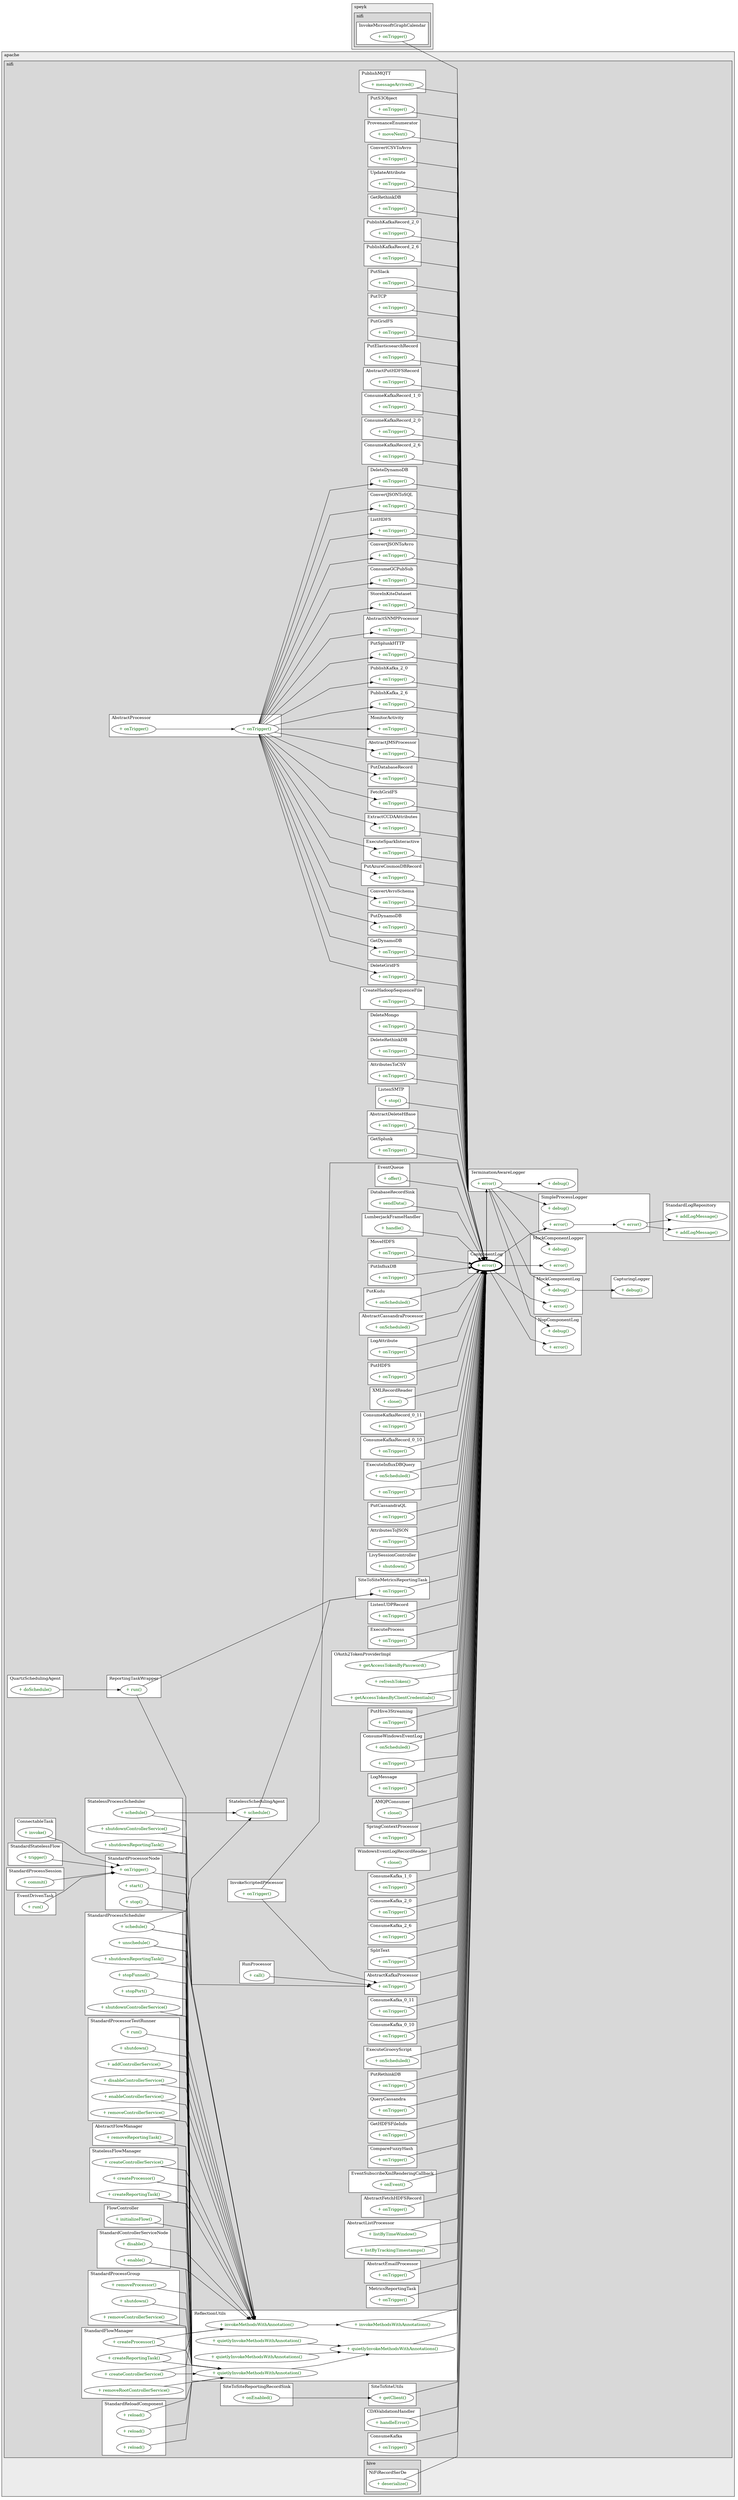 @startuml

/' diagram meta data start
config=CallConfiguration;
{
  "rootMethod": "org.apache.nifi.logging.ComponentLog#error(String)",
  "projectClassification": {
    "searchMode": "OpenProject", // OpenProject, AllProjects
    "includedProjects": "",
    "pathEndKeywords": "*.impl",
    "isClientPath": "",
    "isClientName": "",
    "isTestPath": "",
    "isTestName": "",
    "isMappingPath": "",
    "isMappingName": "",
    "isDataAccessPath": "",
    "isDataAccessName": "",
    "isDataStructurePath": "",
    "isDataStructureName": "",
    "isInterfaceStructuresPath": "",
    "isInterfaceStructuresName": "",
    "isEntryPointPath": "",
    "isEntryPointName": ""
  },
  "graphRestriction": {
    "classPackageExcludeFilter": "",
    "classPackageIncludeFilter": "",
    "classNameExcludeFilter": "",
    "classNameIncludeFilter": "",
    "methodNameExcludeFilter": "",
    "methodNameIncludeFilter": "",
    "removeByInheritance": "", // inheritance/annotation based filtering is done in a second step
    "removeByAnnotation": "",
    "removeByClassPackage": "", // cleanup the graph after inheritance/annotation based filtering is done
    "removeByClassName": "",
    "cutMappings": false,
    "cutEnum": true,
    "cutTests": true,
    "cutClient": true,
    "cutDataAccess": true,
    "cutInterfaceStructures": true,
    "cutDataStructures": true,
    "cutGetterAndSetter": true,
    "cutConstructors": true
  },
  "graphTraversal": {
    "forwardDepth": 3,
    "backwardDepth": 3,
    "classPackageExcludeFilter": "",
    "classPackageIncludeFilter": "",
    "classNameExcludeFilter": "",
    "classNameIncludeFilter": "",
    "methodNameExcludeFilter": "",
    "methodNameIncludeFilter": "",
    "hideMappings": false,
    "hideDataStructures": false,
    "hidePrivateMethods": true,
    "hideInterfaceCalls": true, // indirection: implementation -> interface (is hidden) -> implementation
    "onlyShowApplicationEntryPoints": false // root node is included
  },
  "details": {
    "aggregation": "GroupByClass", // ByClass, GroupByClass, None
    "showMethodParametersTypes": false,
    "showMethodParametersNames": false,
    "showMethodReturnType": false,
    "showPackageLevels": 2,
    "showCallOrder": false,
    "edgeMode": "MethodsOnly", // TypesOnly, MethodsOnly, TypesAndMethods, MethodsAndDirectTypeUsage
    "showDetailedClassStructure": false
  },
  "rootClass": "org.apache.nifi.logging.ComponentLog"
}
diagram meta data end '/



digraph g {
    rankdir="LR"
    splines=polyline
    

'nodes 
subgraph cluster_109642426 { 
   	label=speyk
	labeljust=l
	fillcolor="#ececec"
	style=filled
   
   subgraph cluster_1357476466 { 
   	label=nifi
	labeljust=l
	fillcolor="#d8d8d8"
	style=filled
   
   subgraph cluster_919407401 { 
   	label=InvokeMicrosoftGraphCalendar
	labeljust=l
	fillcolor=white
	style=filled
   
   InvokeMicrosoftGraphCalendar652418931XXXonTrigger1421322213[
	label="+ onTrigger()"
	style=filled
	fillcolor=white
	tooltip="InvokeMicrosoftGraphCalendar

null"
	fontcolor=darkgreen
];
} 
} 
} 

subgraph cluster_1411517106 { 
   	label=apache
	labeljust=l
	fillcolor="#ececec"
	style=filled
   
   subgraph cluster_781648802 { 
   	label=nifi
	labeljust=l
	fillcolor="#d8d8d8"
	style=filled
   
   subgraph cluster_1002388900 { 
   	label=PublishMQTT
	labeljust=l
	fillcolor=white
	style=filled
   
   PublishMQTT1617610039XXXmessageArrived477200798[
	label="+ messageArrived()"
	style=filled
	fillcolor=white
	tooltip="PublishMQTT

null"
	fontcolor=darkgreen
];
} 

subgraph cluster_1008684560 { 
   	label=StandardProcessSession
	labeljust=l
	fillcolor=white
	style=filled
   
   StandardProcessSession1624409406XXXcommit0[
	label="+ commit()"
	style=filled
	fillcolor=white
	tooltip="StandardProcessSession

&#10;  \<p\>&#10;  Commits the current session ensuring all operations against FlowFiles&#10;  within this session are atomically persisted. All FlowFiles operated on&#10;  within this session must be accounted for by transfer or removal or the&#10;  commit will fail.\</p\>&#10; &#10;  \<p\>&#10;  As soon as the commit completes the session is again ready to be used\</p\>&#10; &#10;  @throws IllegalStateException if detected that this method is being&#10;  called from within a callback of another method in this session.&#10;  @throws FlowFileHandlingException if not all FlowFiles acted upon within&#10;  this session are accounted for by user code such that they have a&#10;  transfer identified or where marked for removal. Automated rollback&#10;  occurs.&#10;  @throws ProcessException if some general fault occurs while persisting&#10;  the session. Initiates automatic rollback. The root cause can be obtained&#10;  via \<code\>Exception.getCause()\</code\>&#10; "
	fontcolor=darkgreen
];
} 

subgraph cluster_1012720292 { 
   	label=PutS3Object
	labeljust=l
	fillcolor=white
	style=filled
   
   PutS3Object593015804XXXonTrigger1421322213[
	label="+ onTrigger()"
	style=filled
	fillcolor=white
	tooltip="PutS3Object

null"
	fontcolor=darkgreen
];
} 

subgraph cluster_1027819318 { 
   	label=DeleteGridFS
	labeljust=l
	fillcolor=white
	style=filled
   
   DeleteGridFS1775368734XXXonTrigger1421322213[
	label="+ onTrigger()"
	style=filled
	fillcolor=white
	tooltip="DeleteGridFS

null"
	fontcolor=darkgreen
];
} 

subgraph cluster_1031303832 { 
   	label=ProvenanceEnumerator
	labeljust=l
	fillcolor=white
	style=filled
   
   ProvenanceEnumerator2089535909XXXmoveNext0[
	label="+ moveNext()"
	style=filled
	fillcolor=white
	tooltip="ProvenanceEnumerator

null"
	fontcolor=darkgreen
];
} 

subgraph cluster_1056207276 { 
   	label=ConvertCSVToAvro
	labeljust=l
	fillcolor=white
	style=filled
   
   ConvertCSVToAvro1617542754XXXonTrigger1421322213[
	label="+ onTrigger()"
	style=filled
	fillcolor=white
	tooltip="ConvertCSVToAvro

null"
	fontcolor=darkgreen
];
} 

subgraph cluster_1056794268 { 
   	label=GetDynamoDB
	labeljust=l
	fillcolor=white
	style=filled
   
   GetDynamoDB761724532XXXonTrigger1421322213[
	label="+ onTrigger()"
	style=filled
	fillcolor=white
	tooltip="GetDynamoDB

null"
	fontcolor=darkgreen
];
} 

subgraph cluster_1062827759 { 
   	label=UpdateAttribute
	labeljust=l
	fillcolor=white
	style=filled
   
   UpdateAttribute173150506XXXonTrigger1421322213[
	label="+ onTrigger()"
	style=filled
	fillcolor=white
	tooltip="UpdateAttribute

null"
	fontcolor=darkgreen
];
} 

subgraph cluster_1080114859 { 
   	label=PutDynamoDB
	labeljust=l
	fillcolor=white
	style=filled
   
   PutDynamoDB761724532XXXonTrigger1421322213[
	label="+ onTrigger()"
	style=filled
	fillcolor=white
	tooltip="PutDynamoDB

null"
	fontcolor=darkgreen
];
} 

subgraph cluster_1084483878 { 
   	label=ConvertAvroSchema
	labeljust=l
	fillcolor=white
	style=filled
   
   ConvertAvroSchema1617542754XXXonTrigger1421322213[
	label="+ onTrigger()"
	style=filled
	fillcolor=white
	tooltip="ConvertAvroSchema

null"
	fontcolor=darkgreen
];
} 

subgraph cluster_1102050982 { 
   	label=PutAzureCosmosDBRecord
	labeljust=l
	fillcolor=white
	style=filled
   
   PutAzureCosmosDBRecord717846349XXXonTrigger1421322213[
	label="+ onTrigger()"
	style=filled
	fillcolor=white
	tooltip="PutAzureCosmosDBRecord

null"
	fontcolor=darkgreen
];
} 

subgraph cluster_1109842081 { 
   	label=ExecuteSparkInteractive
	labeljust=l
	fillcolor=white
	style=filled
   
   ExecuteSparkInteractive1617572627XXXonTrigger1421322213[
	label="+ onTrigger()"
	style=filled
	fillcolor=white
	tooltip="ExecuteSparkInteractive

null"
	fontcolor=darkgreen
];
} 

subgraph cluster_1148505867 { 
   	label=GetRethinkDB
	labeljust=l
	fillcolor=white
	style=filled
   
   GetRethinkDB760475350XXXonTrigger1421322213[
	label="+ onTrigger()"
	style=filled
	fillcolor=white
	tooltip="GetRethinkDB

null"
	fontcolor=darkgreen
];
} 

subgraph cluster_1168333884 { 
   	label=PublishKafkaRecord_2_0
	labeljust=l
	fillcolor=white
	style=filled
   
   PublishKafkaRecord_2_01914862338XXXonTrigger1421322213[
	label="+ onTrigger()"
	style=filled
	fillcolor=white
	tooltip="PublishKafkaRecord_2_0

null"
	fontcolor=darkgreen
];
} 

subgraph cluster_1168333890 { 
   	label=PublishKafkaRecord_2_6
	labeljust=l
	fillcolor=white
	style=filled
   
   PublishKafkaRecord_2_61914862338XXXonTrigger1421322213[
	label="+ onTrigger()"
	style=filled
	fillcolor=white
	tooltip="PublishKafkaRecord_2_6

null"
	fontcolor=darkgreen
];
} 

subgraph cluster_1188361006 { 
   	label=PutSlack
	labeljust=l
	fillcolor=white
	style=filled
   
   PutSlack1388322851XXXonTrigger1421322213[
	label="+ onTrigger()"
	style=filled
	fillcolor=white
	tooltip="PutSlack

null"
	fontcolor=darkgreen
];
} 

subgraph cluster_1212228912 { 
   	label=PutTCP
	labeljust=l
	fillcolor=white
	style=filled
   
   PutTCP470851760XXXonTrigger302525551[
	label="+ onTrigger()"
	style=filled
	fillcolor=white
	tooltip="PutTCP

&#10;  event handler method to handle the FlowFile being forwarded to the Processor by the framework. The FlowFile contents is sent out over a TCP connection using an acquired ChannelSender object. If&#10;  the FlowFile contents was sent out successfully then the FlowFile is forwarded to the success relationship. If an error occurred then the FlowFile is forwarded to the failure relationship.&#10; &#10;  @param context&#10; - the current process context.&#10; &#10;  @param sessionFactory&#10; - a factory object to obtain a process session.&#10; "
	fontcolor=darkgreen
];
} 

subgraph cluster_1247101897 { 
   	label=ExtractCCDAAttributes
	labeljust=l
	fillcolor=white
	style=filled
   
   ExtractCCDAAttributes1617298160XXXonTrigger1421322213[
	label="+ onTrigger()"
	style=filled
	fillcolor=white
	tooltip="ExtractCCDAAttributes

null"
	fontcolor=darkgreen
];
} 

subgraph cluster_1250081110 { 
   	label=PutGridFS
	labeljust=l
	fillcolor=white
	style=filled
   
   PutGridFS1775368734XXXonTrigger1421322213[
	label="+ onTrigger()"
	style=filled
	fillcolor=white
	tooltip="PutGridFS

null"
	fontcolor=darkgreen
];
} 

subgraph cluster_1250929481 { 
   	label=SimpleProcessLogger
	labeljust=l
	fillcolor=white
	style=filled
   
   SimpleProcessLogger786985848XXXdebug1808118735[
	label="+ debug()"
	style=filled
	fillcolor=white
	tooltip="SimpleProcessLogger

null"
	fontcolor=darkgreen
];

SimpleProcessLogger786985848XXXerror1808118735[
	label="+ error()"
	style=filled
	fillcolor=white
	tooltip="SimpleProcessLogger

null"
	fontcolor=darkgreen
];

SimpleProcessLogger786985848XXXerror424332965[
	label="+ error()"
	style=filled
	fillcolor=white
	tooltip="SimpleProcessLogger

null"
	fontcolor=darkgreen
];
} 

subgraph cluster_1253604765 { 
   	label=PutElasticsearchRecord
	labeljust=l
	fillcolor=white
	style=filled
   
   PutElasticsearchRecord466089974XXXonTrigger1421322213[
	label="+ onTrigger()"
	style=filled
	fillcolor=white
	tooltip="PutElasticsearchRecord

null"
	fontcolor=darkgreen
];
} 

subgraph cluster_1257559985 { 
   	label=AbstractPutHDFSRecord
	labeljust=l
	fillcolor=white
	style=filled
   
   AbstractPutHDFSRecord413313672XXXonTrigger1421322213[
	label="+ onTrigger()"
	style=filled
	fillcolor=white
	tooltip="AbstractPutHDFSRecord

null"
	fontcolor=darkgreen
];
} 

subgraph cluster_1269979517 { 
   	label=StatelessFlowManager
	labeljust=l
	fillcolor=white
	style=filled
   
   StatelessFlowManager395280032XXXcreateControllerService376068543[
	label="+ createControllerService()"
	style=filled
	fillcolor=white
	tooltip="StatelessFlowManager

null"
	fontcolor=darkgreen
];

StatelessFlowManager395280032XXXcreateProcessor376068543[
	label="+ createProcessor()"
	style=filled
	fillcolor=white
	tooltip="StatelessFlowManager

&#10;  \<p\>&#10;  Creates a new ProcessorNode with the given type and identifier and&#10;  optionally initializes it.&#10;  \</p\>&#10; &#10;  @param type the fully qualified Processor class name&#10;  @param id the unique ID of the Processor&#10;  @param coordinate the bundle coordinate for this processor&#10;  @param firstTimeAdded whether or not this is the first time this&#10;  Processor is added to the graph. If {@code true}, will invoke methods&#10;  annotated with the {@link org.apache.nifi.annotation.lifecycle.OnAdded} annotation.&#10;  @return new processor node&#10;  @throws NullPointerException if either arg is null&#10; "
	fontcolor=darkgreen
];

StatelessFlowManager395280032XXXcreateReportingTask376068543[
	label="+ createReportingTask()"
	style=filled
	fillcolor=white
	tooltip="StatelessFlowManager

null"
	fontcolor=darkgreen
];
} 

subgraph cluster_1314456639 { 
   	label=FetchGridFS
	labeljust=l
	fillcolor=white
	style=filled
   
   FetchGridFS1775368734XXXonTrigger1421322213[
	label="+ onTrigger()"
	style=filled
	fillcolor=white
	tooltip="FetchGridFS

null"
	fontcolor=darkgreen
];
} 

subgraph cluster_1316988765 { 
   	label=PutDatabaseRecord
	labeljust=l
	fillcolor=white
	style=filled
   
   PutDatabaseRecord470851760XXXonTrigger1421322213[
	label="+ onTrigger()"
	style=filled
	fillcolor=white
	tooltip="PutDatabaseRecord

null"
	fontcolor=darkgreen
];
} 

subgraph cluster_1319608814 { 
   	label=ConsumeKafkaRecord_1_0
	labeljust=l
	fillcolor=white
	style=filled
   
   ConsumeKafkaRecord_1_01914862338XXXonTrigger1421322213[
	label="+ onTrigger()"
	style=filled
	fillcolor=white
	tooltip="ConsumeKafkaRecord_1_0

null"
	fontcolor=darkgreen
];
} 

subgraph cluster_1319609775 { 
   	label=ConsumeKafkaRecord_2_0
	labeljust=l
	fillcolor=white
	style=filled
   
   ConsumeKafkaRecord_2_01914862338XXXonTrigger1421322213[
	label="+ onTrigger()"
	style=filled
	fillcolor=white
	tooltip="ConsumeKafkaRecord_2_0

null"
	fontcolor=darkgreen
];
} 

subgraph cluster_1319609781 { 
   	label=ConsumeKafkaRecord_2_6
	labeljust=l
	fillcolor=white
	style=filled
   
   ConsumeKafkaRecord_2_61914862338XXXonTrigger1421322213[
	label="+ onTrigger()"
	style=filled
	fillcolor=white
	tooltip="ConsumeKafkaRecord_2_6

null"
	fontcolor=darkgreen
];
} 

subgraph cluster_1333728902 { 
   	label=AbstractProcessor
	labeljust=l
	fillcolor=white
	style=filled
   
   AbstractProcessor786985848XXXonTrigger1421322213[
	label="+ onTrigger()"
	style=filled
	fillcolor=white
	tooltip="AbstractProcessor

null"
	fontcolor=darkgreen
];

AbstractProcessor786985848XXXonTrigger302525551[
	label="+ onTrigger()"
	style=filled
	fillcolor=white
	tooltip="AbstractProcessor

&#10;  \<p\>&#10;  The method called when this processor is triggered to operate by the&#10;  controller. In the absence of the {@link org.apache.nifi.annotation.behavior.TriggerSerially} annotation,&#10;  this method may be called concurrently from different threads.&#10;  When this method is called depends on how this processor is&#10;  configured within a controller to be triggered (timing or event&#10;  based).\</p\>&#10; &#10;  @param context provides access to convenience methods for obtaining&#10;  property values, delaying the scheduling of the processor, provides&#10;  access to Controller Services, etc.&#10;  @param sessionFactory provides access to a {@link ProcessSession}, which&#10;  can be used for accessing FlowFiles, etc.&#10; &#10;  @throws ProcessException if processing did not complete normally though&#10;  indicates the problem is an understood potential outcome of processing.&#10;  The controller/caller will handle these exceptions gracefully such as&#10;  logging, etc.. If another type of exception is allowed to propagate the&#10;  controller may no longer trigger this processor to operate, as this would&#10;  indicate a probable coding defect.&#10; "
	fontcolor=darkgreen
];
} 

subgraph cluster_1360976633 { 
   	label=AbstractJMSProcessor
	labeljust=l
	fillcolor=white
	style=filled
   
   AbstractJMSProcessor80226329XXXonTrigger1421322213[
	label="+ onTrigger()"
	style=filled
	fillcolor=white
	tooltip="AbstractJMSProcessor

null"
	fontcolor=darkgreen
];
} 

subgraph cluster_137450155 { 
   	label=StandardProcessScheduler
	labeljust=l
	fillcolor=white
	style=filled
   
   StandardProcessScheduler32703756XXXschedule1665165653[
	label="+ schedule()"
	style=filled
	fillcolor=white
	tooltip="StandardProcessScheduler

&#10;  Begins scheduling the given Reporting Task to run&#10; &#10;  @param taskNode to schedule&#10; "
	fontcolor=darkgreen
];

StandardProcessScheduler32703756XXXshutdownControllerService1166560357[
	label="+ shutdownControllerService()"
	style=filled
	fillcolor=white
	tooltip="StandardProcessScheduler

null"
	fontcolor=darkgreen
];

StandardProcessScheduler32703756XXXshutdownReportingTask1665165653[
	label="+ shutdownReportingTask()"
	style=filled
	fillcolor=white
	tooltip="StandardProcessScheduler

null"
	fontcolor=darkgreen
];

StandardProcessScheduler32703756XXXstopFunnel2115478486[
	label="+ stopFunnel()"
	style=filled
	fillcolor=white
	tooltip="StandardProcessScheduler

&#10;  Stops scheduling the given Funnel to run. This does not interrupt any&#10;  threads that are currently running within the given funnel. If the funnel&#10;  is not scheduled to run, does nothing.&#10; &#10;  @param funnel to stop&#10; "
	fontcolor=darkgreen
];

StandardProcessScheduler32703756XXXstopPort2493601[
	label="+ stopPort()"
	style=filled
	fillcolor=white
	tooltip="StandardProcessScheduler

&#10;  Stops scheduling the given Port to run. This does not interrupt any&#10;  threads that are currently running within the given port. This does not&#10;  interrupt any threads that are currently running within the given Port.&#10;  If the Port is not scheduled to run, does nothing.&#10; &#10;  @param port to stop&#10; "
	fontcolor=darkgreen
];

StandardProcessScheduler32703756XXXunschedule1665165653[
	label="+ unschedule()"
	style=filled
	fillcolor=white
	tooltip="StandardProcessScheduler

&#10;  Stops scheduling the given Reporting Task to run&#10; &#10;  @param taskNode to unschedule&#10; "
	fontcolor=darkgreen
];
} 

subgraph cluster_1377188756 { 
   	label=CreateHadoopSequenceFile
	labeljust=l
	fillcolor=white
	style=filled
   
   CreateHadoopSequenceFile413313672XXXonTrigger1421322213[
	label="+ onTrigger()"
	style=filled
	fillcolor=white
	tooltip="CreateHadoopSequenceFile

null"
	fontcolor=darkgreen
];
} 

subgraph cluster_1390069193 { 
   	label=AbstractKafkaProcessor
	labeljust=l
	fillcolor=white
	style=filled
   
   AbstractKafkaProcessor1396033677XXXonTrigger302525551[
	label="+ onTrigger()"
	style=filled
	fillcolor=white
	tooltip="AbstractKafkaProcessor

&#10; &#10; "
	fontcolor=darkgreen
];
} 

subgraph cluster_1397241850 { 
   	label=DeleteMongo
	labeljust=l
	fillcolor=white
	style=filled
   
   DeleteMongo624533887XXXonTrigger1421322213[
	label="+ onTrigger()"
	style=filled
	fillcolor=white
	tooltip="DeleteMongo

null"
	fontcolor=darkgreen
];
} 

subgraph cluster_140632371 { 
   	label=SiteToSiteMetricsReportingTask
	labeljust=l
	fillcolor=white
	style=filled
   
   SiteToSiteMetricsReportingTask1528425748XXXonTrigger602840001[
	label="+ onTrigger()"
	style=filled
	fillcolor=white
	tooltip="SiteToSiteMetricsReportingTask

&#10;  This method is called on a scheduled interval to allow the Reporting Task&#10;  to perform its tasks.&#10; &#10;  @param context reporting context&#10; "
	fontcolor=darkgreen
];
} 

subgraph cluster_1413015282 { 
   	label=DeleteRethinkDB
	labeljust=l
	fillcolor=white
	style=filled
   
   DeleteRethinkDB760475350XXXonTrigger1421322213[
	label="+ onTrigger()"
	style=filled
	fillcolor=white
	tooltip="DeleteRethinkDB

null"
	fontcolor=darkgreen
];
} 

subgraph cluster_1428071880 { 
   	label=ReportingTaskWrapper
	labeljust=l
	fillcolor=white
	style=filled
   
   ReportingTaskWrapper1248989462XXXrun0[
	label="+ run()"
	style=filled
	fillcolor=white
	tooltip="ReportingTaskWrapper

null"
	fontcolor=darkgreen
];
} 

subgraph cluster_1452532810 { 
   	label=AttributesToCSV
	labeljust=l
	fillcolor=white
	style=filled
   
   AttributesToCSV470851760XXXonTrigger1421322213[
	label="+ onTrigger()"
	style=filled
	fillcolor=white
	tooltip="AttributesToCSV

null"
	fontcolor=darkgreen
];
} 

subgraph cluster_1466911714 { 
   	label=ListenSMTP
	labeljust=l
	fillcolor=white
	style=filled
   
   ListenSMTP1401222167XXXstop0[
	label="+ stop()"
	style=filled
	fillcolor=white
	tooltip="ListenSMTP

null"
	fontcolor=darkgreen
];
} 

subgraph cluster_1473951613 { 
   	label=AbstractDeleteHBase
	labeljust=l
	fillcolor=white
	style=filled
   
   AbstractDeleteHBase886316319XXXonTrigger1421322213[
	label="+ onTrigger()"
	style=filled
	fillcolor=white
	tooltip="AbstractDeleteHBase

null"
	fontcolor=darkgreen
];
} 

subgraph cluster_150470145 { 
   	label=GetSplunk
	labeljust=l
	fillcolor=white
	style=filled
   
   GetSplunk84296138XXXonTrigger1421322213[
	label="+ onTrigger()"
	style=filled
	fillcolor=white
	tooltip="GetSplunk

null"
	fontcolor=darkgreen
];
} 

subgraph cluster_1534396166 { 
   	label=NopComponentLog
	labeljust=l
	fillcolor=white
	style=filled
   
   NopComponentLog832281502XXXdebug1808118735[
	label="+ debug()"
	style=filled
	fillcolor=white
	tooltip="NopComponentLog

null"
	fontcolor=darkgreen
];

NopComponentLog832281502XXXerror1808118735[
	label="+ error()"
	style=filled
	fillcolor=white
	tooltip="NopComponentLog

null"
	fontcolor=darkgreen
];
} 

subgraph cluster_1630245760 { 
   	label=InvokeScriptedProcessor
	labeljust=l
	fillcolor=white
	style=filled
   
   InvokeScriptedProcessor96134626XXXonTrigger302525551[
	label="+ onTrigger()"
	style=filled
	fillcolor=white
	tooltip="InvokeScriptedProcessor

&#10;  Invokes the onTrigger() method of the scripted processor. If the script&#10;  failed to reload, the processor yields until the script can be reloaded&#10;  successfully. If the scripted processor's onTrigger() method throws an&#10;  exception, a ProcessException will be thrown. If no processor is defined&#10;  by the script, an error is logged with the system.&#10; &#10;  @param context provides access to convenience methods for obtaining&#10;  property values, delaying the scheduling of the processor, provides&#10;  access to Controller Services, etc.&#10;  @param sessionFactory provides access to a {@link ProcessSessionFactory},&#10;  which can be used for accessing FlowFiles, etc.&#10;  @throws ProcessException if the scripted processor's onTrigger() method&#10;  throws an exception&#10; "
	fontcolor=darkgreen
];
} 

subgraph cluster_1637313692 { 
   	label=EventQueue
	labeljust=l
	fillcolor=white
	style=filled
   
   EventQueue461065943XXXoffer69[
	label="+ offer()"
	style=filled
	fillcolor=white
	tooltip="EventQueue

&#10;  Offers the given event to the events queue with a wait time, if the offer fails the event&#10;  is dropped an error is logged.&#10; &#10;  @param event the event to offer&#10;  @throws InterruptedException if interrupted while waiting to offer&#10; "
	fontcolor=darkgreen
];
} 

subgraph cluster_1669507447 { 
   	label=DatabaseRecordSink
	labeljust=l
	fillcolor=white
	style=filled
   
   DatabaseRecordSink1272331786XXXsendData1493945457[
	label="+ sendData()"
	style=filled
	fillcolor=white
	tooltip="DatabaseRecordSink

&#10;  Sends the record set to the RecordSinkService&#10;  @param recordSet The RecordSet to transmit&#10;  @param attributes Attributes associated with the RecordSet&#10;  @param sendZeroResults Whether to transmit empty record sets&#10;  @return a WriteResult object containing the number of records transmitted, as well as any metadata in the form of attributes&#10;  @throws IOException if any error occurs during transmission of the record set&#10; "
	fontcolor=darkgreen
];
} 

subgraph cluster_1684153142 { 
   	label=StandardLogRepository
	labeljust=l
	fillcolor=white
	style=filled
   
   StandardLogRepository1292167443XXXaddLogMessage907761562[
	label="+ addLogMessage()"
	style=filled
	fillcolor=white
	tooltip="StandardLogRepository

null"
	fontcolor=darkgreen
];

StandardLogRepository1292167443XXXaddLogMessage936633774[
	label="+ addLogMessage()"
	style=filled
	fillcolor=white
	tooltip="StandardLogRepository

null"
	fontcolor=darkgreen
];
} 

subgraph cluster_1708012223 { 
   	label=CapturingLogger
	labeljust=l
	fillcolor=white
	style=filled
   
   CapturingLogger306090332XXXdebug658265366[
	label="+ debug()"
	style=filled
	fillcolor=white
	tooltip="CapturingLogger

null"
	fontcolor=darkgreen
];
} 

subgraph cluster_1708388606 { 
   	label=FlowController
	labeljust=l
	fillcolor=white
	style=filled
   
   FlowController1158014602XXXinitializeFlow1485893118[
	label="+ initializeFlow()"
	style=filled
	fillcolor=white
	tooltip="FlowController

null"
	fontcolor=darkgreen
];
} 

subgraph cluster_173089348 { 
   	label=LumberjackFrameHandler
	labeljust=l
	fillcolor=white
	style=filled
   
   LumberjackFrameHandler1185999207XXXhandle255842137[
	label="+ handle()"
	style=filled
	fillcolor=white
	tooltip="LumberjackFrameHandler

null"
	fontcolor=darkgreen
];
} 

subgraph cluster_1742318096 { 
   	label=MoveHDFS
	labeljust=l
	fillcolor=white
	style=filled
   
   MoveHDFS413313672XXXonTrigger1421322213[
	label="+ onTrigger()"
	style=filled
	fillcolor=white
	tooltip="MoveHDFS

null"
	fontcolor=darkgreen
];
} 

subgraph cluster_1744524300 { 
   	label=SiteToSiteUtils
	labeljust=l
	fillcolor=white
	style=filled
   
   SiteToSiteUtils864805466XXXgetClient2136060475[
	label="+ getClient()"
	style=filled
	fillcolor=white
	tooltip="SiteToSiteUtils

null"
	fontcolor=darkgreen
];
} 

subgraph cluster_1752160180 { 
   	label=PutInfluxDB
	labeljust=l
	fillcolor=white
	style=filled
   
   PutInfluxDB1607313889XXXonTrigger1421322213[
	label="+ onTrigger()"
	style=filled
	fillcolor=white
	tooltip="PutInfluxDB

null"
	fontcolor=darkgreen
];
} 

subgraph cluster_1755905334 { 
   	label=EventDrivenTask
	labeljust=l
	fillcolor=white
	style=filled
   
   EventDrivenTask1117794091XXXrun0[
	label="+ run()"
	style=filled
	fillcolor=white
	tooltip="EventDrivenTask

null"
	fontcolor=darkgreen
];
} 

subgraph cluster_1844940853 { 
   	label=MonitorActivity
	labeljust=l
	fillcolor=white
	style=filled
   
   MonitorActivity470851760XXXonTrigger1421322213[
	label="+ onTrigger()"
	style=filled
	fillcolor=white
	tooltip="MonitorActivity

null"
	fontcolor=darkgreen
];
} 

subgraph cluster_1857245807 { 
   	label=PublishKafka_2_6
	labeljust=l
	fillcolor=white
	style=filled
   
   PublishKafka_2_61914862338XXXonTrigger1421322213[
	label="+ onTrigger()"
	style=filled
	fillcolor=white
	tooltip="PublishKafka_2_6

null"
	fontcolor=darkgreen
];
} 

subgraph cluster_1857245813 { 
   	label=PublishKafka_2_0
	labeljust=l
	fillcolor=white
	style=filled
   
   PublishKafka_2_01914862338XXXonTrigger1421322213[
	label="+ onTrigger()"
	style=filled
	fillcolor=white
	tooltip="PublishKafka_2_0

null"
	fontcolor=darkgreen
];
} 

subgraph cluster_1862046378 { 
   	label=PutKudu
	labeljust=l
	fillcolor=white
	style=filled
   
   PutKudu1617553806XXXonScheduled135384992[
	label="+ onScheduled()"
	style=filled
	fillcolor=white
	tooltip="PutKudu

null"
	fontcolor=darkgreen
];
} 

subgraph cluster_1863501435 { 
   	label=AbstractCassandraProcessor
	labeljust=l
	fillcolor=white
	style=filled
   
   AbstractCassandraProcessor1620253589XXXonScheduled135384992[
	label="+ onScheduled()"
	style=filled
	fillcolor=white
	tooltip="AbstractCassandraProcessor

null"
	fontcolor=darkgreen
];
} 

subgraph cluster_1865804362 { 
   	label=LogAttribute
	labeljust=l
	fillcolor=white
	style=filled
   
   LogAttribute470851760XXXonTrigger1421322213[
	label="+ onTrigger()"
	style=filled
	fillcolor=white
	tooltip="LogAttribute

null"
	fontcolor=darkgreen
];
} 

subgraph cluster_1872299668 { 
   	label=ReflectionUtils
	labeljust=l
	fillcolor=white
	style=filled
   
   ReflectionUtils306090332XXXinvokeMethodsWithAnnotation1610628571[
	label="+ invokeMethodsWithAnnotation()"
	style=filled
	fillcolor=white
	tooltip="ReflectionUtils

&#10;  Invokes all methods on the given instance that have been annotated with the given Annotation. If the signature of the method that is defined in \<code\>instance\</code\> uses 1 or more parameters,&#10;  those parameters must be specified by the \<code\>args\</code\> parameter. However, if more arguments are supplied by the \<code\>args\</code\> parameter than needed, the extra arguments will be&#10;  ignored.&#10; &#10;  @param annotation annotation&#10;  @param instance instance&#10;  @param args args&#10;  @throws InvocationTargetException ex&#10;  @throws IllegalArgumentException ex&#10;  @throws IllegalAccessException ex&#10; "
	fontcolor=darkgreen
];

ReflectionUtils306090332XXXinvokeMethodsWithAnnotations1136223332[
	label="+ invokeMethodsWithAnnotations()"
	style=filled
	fillcolor=white
	tooltip="ReflectionUtils

&#10;  Invokes all methods on the given instance that have been annotated with the given preferredAnnotation and if no such method exists will invoke all methods on the given instance that have been&#10;  annotated with the given alternateAnnotation, if any exists. If the signature of the method that is defined in \<code\>instance\</code\> uses 1 or more parameters, those parameters must be&#10;  specified by the \<code\>args\</code\> parameter. However, if more arguments are supplied by the \<code\>args\</code\> parameter than needed, the extra arguments will be ignored.&#10; &#10;  @param preferredAnnotation preferred&#10;  @param alternateAnnotation alternate&#10;  @param instance instance&#10;  @param args args&#10;  @throws InvocationTargetException ex&#10;  @throws IllegalArgumentException ex&#10;  @throws IllegalAccessException ex&#10; "
	fontcolor=darkgreen
];

ReflectionUtils306090332XXXquietlyInvokeMethodsWithAnnotation1610628571[
	label="+ quietlyInvokeMethodsWithAnnotation()"
	style=filled
	fillcolor=white
	tooltip="ReflectionUtils

&#10;  Invokes all methods on the given instance that have been annotated with the given Annotation. If the signature of the method that is defined in \<code\>instance\</code\> uses 1 or more parameters,&#10;  those parameters must be specified by the \<code\>args\</code\> parameter. However, if more arguments are supplied by the \<code\>args\</code\> parameter than needed, the extra arguments will be&#10;  ignored.&#10; &#10;  @param annotation annotation&#10;  @param instance instance&#10;  @param args args&#10;  @return \<code\>true\</code\> if all appropriate methods were invoked and returned without throwing an Exception, \<code\>false\</code\> if one of the methods threw an Exception or could not be&#10;  invoked; if \<code\>false\</code\> is returned, an error will have been logged.&#10; "
	fontcolor=darkgreen
];

ReflectionUtils306090332XXXquietlyInvokeMethodsWithAnnotation285050154[
	label="+ quietlyInvokeMethodsWithAnnotation()"
	style=filled
	fillcolor=white
	tooltip="ReflectionUtils

&#10;  Invokes all methods on the given instance that have been annotated with the given Annotation. If the signature of the method that is defined in \<code\>instance\</code\> uses 1 or more parameters,&#10;  those parameters must be specified by the \<code\>args\</code\> parameter. However, if more arguments are supplied by the \<code\>args\</code\> parameter than needed, the extra arguments will be&#10;  ignored.&#10; &#10;  @param annotation annotation&#10;  @param instance instance&#10;  @param logger logger&#10;  @param args args&#10;  @return \<code\>true\</code\> if all appropriate methods were invoked and returned without throwing an Exception, \<code\>false\</code\> if one of the methods threw an Exception or could not be&#10;  invoked; if \<code\>false\</code\> is returned, an error will have been logged.&#10; "
	fontcolor=darkgreen
];

ReflectionUtils306090332XXXquietlyInvokeMethodsWithAnnotations1136223332[
	label="+ quietlyInvokeMethodsWithAnnotations()"
	style=filled
	fillcolor=white
	tooltip="ReflectionUtils

&#10;  Invokes all methods on the given instance that have been annotated with the given preferredAnnotation and if no such method exists will invoke all methods on the given instance that have been&#10;  annotated with the given alternateAnnotation, if any exists. If the signature of the method that is defined in \<code\>instance\</code\> uses 1 or more parameters, those parameters must be&#10;  specified by the \<code\>args\</code\> parameter. However, if more arguments are supplied by the \<code\>args\</code\> parameter than needed, the extra arguments will be ignored.&#10; &#10;  @param preferredAnnotation preferred&#10;  @param alternateAnnotation alternate&#10;  @param instance instance&#10;  @param args args&#10;  @return \<code\>true\</code\> if all appropriate methods were invoked and returned without throwing an Exception, \<code\>false\</code\> if one of the methods threw an Exception or could not be&#10;  invoked; if \<code\>false\</code\> is returned, an error will have been logged.&#10; "
	fontcolor=darkgreen
];

ReflectionUtils306090332XXXquietlyInvokeMethodsWithAnnotations53280159[
	label="+ quietlyInvokeMethodsWithAnnotations()"
	style=filled
	fillcolor=white
	tooltip="ReflectionUtils

&#10;  Invokes all methods on the given instance that have been annotated with&#10;  the given preferredAnnotation and if no such method exists will invoke&#10;  all methods on the given instance that have been annotated with the given&#10;  alternateAnnotation, if any exists. If the signature of the method that&#10;  is defined in \<code\>instance\</code\> uses 1 or more parameters, those&#10;  parameters must be specified by the \<code\>args\</code\> parameter. However,&#10;  if more arguments are supplied by the \<code\>args\</code\> parameter than&#10;  needed, the extra arguments will be ignored.&#10; &#10;  @param preferredAnnotation preferred&#10;  @param alternateAnnotation alternate&#10;  @param instance instance&#10;  @param logger the ComponentLog to use for logging any errors. If null, will&#10; use own logger, but that will not generate bulletins or easily&#10; tie to the Processor's log messages.&#10;  @param args args&#10;  @return \<code\>true\</code\> if all appropriate methods were invoked and&#10;  returned without throwing an Exception, \<code\>false\</code\> if one&#10;  of the methods threw an Exception or could not be invoked; if&#10;  \<code\>false\</code\> is returned, an error will have been logged.&#10; "
	fontcolor=darkgreen
];
} 

subgraph cluster_1887393631 { 
   	label=StandardProcessorNode
	labeljust=l
	fillcolor=white
	style=filled
   
   StandardProcessorNode1158014602XXXonTrigger302525551[
	label="+ onTrigger()"
	style=filled
	fillcolor=white
	tooltip="StandardProcessorNode

&#10;  \<p\>&#10;  The method called when this processor is triggered to operate by the&#10;  controller. This method may be called concurrently from different&#10;  threads. When this method is called depends on how this processor is&#10;  configured within a controller to be triggered (timing or event&#10;  based).\</p\>&#10; &#10;  \<p\>&#10;  The processor may commit, roll back, or allow the framework to&#10;  automatically manage the session. If the sessions are to be managed by&#10;  the framework (recommended) then what it will do depends on several&#10;  factors. If the method call returns due to an exception then the session&#10;  will be rolled back. If the method returns normally then the session will&#10;  be committed or the framework may use the session again for another&#10;  processor down stream\</p\>&#10; &#10;  @param context in which the component is triggered&#10;  @param sessionFactory used to generate {@link ProcessSession}s to use for&#10;  operating on flow files within the repository&#10; &#10;  @throws ProcessException if processing did not complete normally though&#10;  indicates the problem is an understood potential outcome of processing.&#10;  The controller/caller will handle these exceptions gracefully such as&#10;  logging, etc.. If another type of exception is allowed to propagate the&#10;  controller may no longer trigger this processor to operate as this would&#10;  indicate a probable coding defect.&#10; "
	fontcolor=darkgreen
];

StandardProcessorNode1158014602XXXstart1438961993[
	label="+ start()"
	style=filled
	fillcolor=white
	tooltip="StandardProcessorNode

&#10;  Will idempotently start the processor using the following sequence: \<i\>&#10;  \<ul\>&#10;  \<li\>Validate Processor's state (e.g., PropertyDescriptors,&#10;  ControllerServices etc.)\</li\>&#10;  \<li\>Transition (atomically) Processor's scheduled state form STOPPED to&#10;  STARTING. If the above state transition succeeds, then execute the start&#10;  task (asynchronously) which will be re-tried until @OnScheduled is&#10;  executed successfully and \"schedulingAgentCallback' is invoked, or until&#10;  STOP operation is initiated on this processor. If state transition fails&#10;  it means processor is already being started and WARN message will be&#10;  logged explaining it.\</li\>&#10;  \</ul\>&#10;  \</i\>&#10;  \<p\>&#10;  Any exception thrown while invoking operations annotated with @OnSchedule&#10;  will be caught and logged after which @OnUnscheduled operation will be&#10;  invoked (quietly) and the start sequence will be repeated (re-try) after&#10;  delay provided by 'administrativeYieldMillis'.&#10;  \</p\>&#10;  \<p\>&#10;  Upon successful completion of start sequence (@OnScheduled -&gt;&#10;  'schedulingAgentCallback') the attempt will be made to transition&#10;  processor's scheduling state to RUNNING at which point processor is&#10;  considered to be fully started and functioning. If upon successful&#10;  invocation of @OnScheduled operation the processor can not be&#10;  transitioned to RUNNING state (e.g., STOP operation was invoked on the&#10;  processor while it's @OnScheduled operation was executing), the&#10;  processor's @OnUnscheduled operation will be invoked and its scheduling&#10;  state will be set to STOPPED at which point the processor is considered&#10;  to be fully stopped.&#10;  \</p\>&#10; "
	fontcolor=darkgreen
];

StandardProcessorNode1158014602XXXstop1422157265[
	label="+ stop()"
	style=filled
	fillcolor=white
	tooltip="StandardProcessorNode

&#10;  Will idempotently stop the processor using the following sequence: \<i\>&#10;  \<ul\>&#10;  \<li\>Transition (atomically) Processor's scheduled state from RUNNING to&#10;  STOPPING. If the above state transition succeeds, then invoke any method&#10;  on the Processor with the {@link OnUnscheduled} annotation. Once those methods&#10;  have been called and returned (either normally or exceptionally), start checking&#10;  to see if all of the Processor's active threads have finished. If not, check again&#10;  every 100 milliseconds until they have.&#10;  Once all after threads have completed, the processor's @OnStopped operation will be invoked&#10;  and its scheduled state is set to STOPPED which completes processor stop&#10;  sequence.\</li\>&#10;  \</ul\>&#10;  \</i\>&#10; &#10;  \<p\>&#10;  If for some reason processor's scheduled state can not be transitioned to&#10;  STOPPING (e.g., the processor didn't finish @OnScheduled operation when&#10;  stop was called), the attempt will be made to transition processor's&#10;  scheduled state from STARTING to STOPPING which will allow&#10;  {@link #start(ScheduledExecutorService, long, long, Supplier, SchedulingAgentCallback, boolean)}&#10;  method to initiate processor's shutdown upon exiting @OnScheduled&#10;  operation, otherwise the processor's scheduled state will remain&#10;  unchanged ensuring that multiple calls to this method are idempotent.&#10;  \</p\>&#10; "
	fontcolor=darkgreen
];
} 

subgraph cluster_1901156734 { 
   	label=PutSplunkHTTP
	labeljust=l
	fillcolor=white
	style=filled
   
   PutSplunkHTTP84296138XXXonTrigger1421322213[
	label="+ onTrigger()"
	style=filled
	fillcolor=white
	tooltip="PutSplunkHTTP

null"
	fontcolor=darkgreen
];
} 

subgraph cluster_1921211216 { 
   	label=ComponentLog
	labeljust=l
	fillcolor=white
	style=filled
   
   ComponentLog978875333XXXerror1808118735[
	label="+ error()"
	style=filled
	fillcolor=white
	tooltip="ComponentLog

null"
	penwidth=4
	fontcolor=darkgreen
];
} 

subgraph cluster_1944083394 { 
   	label=PutHDFS
	labeljust=l
	fillcolor=white
	style=filled
   
   PutHDFS413313672XXXonTrigger1421322213[
	label="+ onTrigger()"
	style=filled
	fillcolor=white
	tooltip="PutHDFS

null"
	fontcolor=darkgreen
];
} 

subgraph cluster_1944639365 { 
   	label=AbstractSNMPProcessor
	labeljust=l
	fillcolor=white
	style=filled
   
   AbstractSNMPProcessor777010377XXXonTrigger1421322213[
	label="+ onTrigger()"
	style=filled
	fillcolor=white
	tooltip="AbstractSNMPProcessor

&#10;  Will builds target resource upon first invocation and will delegate to the&#10;  implementation of {@link #onTriggerSnmp(ProcessContext, ProcessSession)} method for&#10;  further processing.&#10; "
	fontcolor=darkgreen
];
} 

subgraph cluster_1981760102 { 
   	label=XMLRecordReader
	labeljust=l
	fillcolor=white
	style=filled
   
   XMLRecordReader1949539197XXXclose0[
	label="+ close()"
	style=filled
	fillcolor=white
	tooltip="XMLRecordReader

null"
	fontcolor=darkgreen
];
} 

subgraph cluster_2001141171 { 
   	label=StandardControllerServiceNode
	labeljust=l
	fillcolor=white
	style=filled
   
   StandardControllerServiceNode1209408061XXXdisable1430819307[
	label="+ disable()"
	style=filled
	fillcolor=white
	tooltip="StandardControllerServiceNode

&#10;  Will atomically disable this service by invoking its @OnDisabled operation.&#10;  It uses CAS operation on {@link #stateTransition} to transition this service&#10;  from ENABLED to DISABLING state. If such transition succeeds the service&#10;  will be de-activated (see {@link ControllerServiceNode#isActive()}).&#10;  If such transition doesn't succeed (the service is still in ENABLING state)&#10;  then the service will still be transitioned to DISABLING state to ensure that&#10;  no other transition could happen on this service. However in such event&#10;  (e.g., its @OnEnabled finally succeeded), the {@link #enable(ScheduledExecutorService, long)}&#10;  operation will initiate service disabling javadoc for (see {@link #enable(ScheduledExecutorService, long)}&#10;  \<br\>&#10;  Upon successful invocation of @OnDisabled this service will be transitioned to&#10;  DISABLED state.&#10; "
	fontcolor=darkgreen
];

StandardControllerServiceNode1209408061XXXenable383433797[
	label="+ enable()"
	style=filled
	fillcolor=white
	tooltip="StandardControllerServiceNode

&#10;  Will atomically enable this service by invoking its @OnEnabled operation.&#10;  It uses CAS operation on {@link #stateTransition} to transition this service&#10;  from DISABLED to ENABLING state. If such transition succeeds the service&#10;  will be marked as 'active' (see {@link ControllerServiceNode#isActive()}).&#10;  If such transition doesn't succeed then no enabling logic will be&#10;  performed and the method will exit. In other words it is safe to invoke&#10;  this operation multiple times and from multiple threads.&#10;  \<br\>&#10;  This operation will also perform re-try of service enabling in the event&#10;  of exception being thrown by previous invocation of @OnEnabled.&#10;  \<br\>&#10;  Upon successful invocation of @OnEnabled this service will be transitioned to&#10;  ENABLED state.&#10;  \<br\>&#10;  In the event where enabling took longer then expected by the user and such user&#10;  initiated disable operation, this service will be automatically disabled as soon&#10;  as it reached ENABLED state.&#10; "
	fontcolor=darkgreen
];
} 

subgraph cluster_2008672625 { 
   	label=StoreInKiteDataset
	labeljust=l
	fillcolor=white
	style=filled
   
   StoreInKiteDataset1617542754XXXonTrigger1421322213[
	label="+ onTrigger()"
	style=filled
	fillcolor=white
	tooltip="StoreInKiteDataset

null"
	fontcolor=darkgreen
];
} 

subgraph cluster_2011696627 { 
   	label=StandardProcessGroup
	labeljust=l
	fillcolor=white
	style=filled
   
   StandardProcessGroup1692568750XXXremoveControllerService1882324741[
	label="+ removeControllerService()"
	style=filled
	fillcolor=white
	tooltip="StandardProcessGroup

&#10;  Removes the given Controller Service from this group&#10; &#10;  @param service the service to remove&#10; "
	fontcolor=darkgreen
];

StandardProcessGroup1692568750XXXremoveProcessor1375271532[
	label="+ removeProcessor()"
	style=filled
	fillcolor=white
	tooltip="StandardProcessGroup

&#10;  Removes the given processor from this group, destroying the Processor.&#10;  The Processor is removed from the ProcessorRegistry, and any method in&#10;  the Processor that is annotated with the&#10;  {@link org.apache.nifi.annotation.lifecycle.OnRemoved OnRemoved} annotation will be&#10;  invoked. All outgoing connections will also be destroyed&#10; &#10;  @param processor the Processor to remove&#10;  @throws NullPointerException if \<code\>processor\</code\> is null&#10;  @throws IllegalStateException if \<code\>processor\</code\> is not a member&#10;  of this ProcessGroup, is currently running, or has any incoming&#10;  connections.&#10; "
	fontcolor=darkgreen
];

StandardProcessGroup1692568750XXXshutdown0[
	label="+ shutdown()"
	style=filled
	fillcolor=white
	tooltip="StandardProcessGroup

&#10;  Indicates that the Flow is being shutdown; allows cleanup of resources&#10;  associated with processors, etc.&#10; "
	fontcolor=darkgreen
];
} 

subgraph cluster_2024613379 { 
   	label=ConsumeGCPubSub
	labeljust=l
	fillcolor=white
	style=filled
   
   ConsumeGCPubSub1271393808XXXonTrigger1421322213[
	label="+ onTrigger()"
	style=filled
	fillcolor=white
	tooltip="ConsumeGCPubSub

null"
	fontcolor=darkgreen
];
} 

subgraph cluster_2041829437 { 
   	label=ConsumeKafkaRecord_0_11
	labeljust=l
	fillcolor=white
	style=filled
   
   ConsumeKafkaRecord_0_111914862338XXXonTrigger1421322213[
	label="+ onTrigger()"
	style=filled
	fillcolor=white
	tooltip="ConsumeKafkaRecord_0_11

null"
	fontcolor=darkgreen
];
} 

subgraph cluster_2041829438 { 
   	label=ConsumeKafkaRecord_0_10
	labeljust=l
	fillcolor=white
	style=filled
   
   ConsumeKafkaRecord_0_101914862338XXXonTrigger1421322213[
	label="+ onTrigger()"
	style=filled
	fillcolor=white
	tooltip="ConsumeKafkaRecord_0_10

null"
	fontcolor=darkgreen
];
} 

subgraph cluster_2043953590 { 
   	label=ExecuteInfluxDBQuery
	labeljust=l
	fillcolor=white
	style=filled
   
   ExecuteInfluxDBQuery1607313889XXXonScheduled135384992[
	label="+ onScheduled()"
	style=filled
	fillcolor=white
	tooltip="ExecuteInfluxDBQuery

null"
	fontcolor=darkgreen
];

ExecuteInfluxDBQuery1607313889XXXonTrigger1421322213[
	label="+ onTrigger()"
	style=filled
	fillcolor=white
	tooltip="ExecuteInfluxDBQuery

null"
	fontcolor=darkgreen
];
} 

subgraph cluster_2048858659 { 
   	label=MockComponentLog
	labeljust=l
	fillcolor=white
	style=filled
   
   MockComponentLog306090332XXXdebug1808118735[
	label="+ debug()"
	style=filled
	fillcolor=white
	tooltip="MockComponentLog

null"
	fontcolor=darkgreen
];

MockComponentLog306090332XXXerror1808118735[
	label="+ error()"
	style=filled
	fillcolor=white
	tooltip="MockComponentLog

null"
	fontcolor=darkgreen
];
} 

subgraph cluster_2051910931 { 
   	label=PutCassandraQL
	labeljust=l
	fillcolor=white
	style=filled
   
   PutCassandraQL1620253589XXXonTrigger1421322213[
	label="+ onTrigger()"
	style=filled
	fillcolor=white
	tooltip="PutCassandraQL

null"
	fontcolor=darkgreen
];
} 

subgraph cluster_2078635752 { 
   	label=AttributesToJSON
	labeljust=l
	fillcolor=white
	style=filled
   
   AttributesToJSON470851760XXXonTrigger1421322213[
	label="+ onTrigger()"
	style=filled
	fillcolor=white
	tooltip="AttributesToJSON

null"
	fontcolor=darkgreen
];
} 

subgraph cluster_2079709540 { 
   	label=LivySessionController
	labeljust=l
	fillcolor=white
	style=filled
   
   LivySessionController2038150536XXXshutdown0[
	label="+ shutdown()"
	style=filled
	fillcolor=white
	tooltip="LivySessionController

null"
	fontcolor=darkgreen
];
} 

subgraph cluster_2093369804 { 
   	label=QuartzSchedulingAgent
	labeljust=l
	fillcolor=white
	style=filled
   
   QuartzSchedulingAgent32703756XXXdoSchedule1008577232[
	label="+ doSchedule()"
	style=filled
	fillcolor=white
	tooltip="QuartzSchedulingAgent

&#10;  Schedules the provided {@link ReportingTaskNode}. Its&#10;  {@link LifecycleState} will be set to \<i\>true\</i\>&#10; &#10;  @param connectable&#10; the instance of {@link ReportingTaskNode}&#10;  @param scheduleState&#10; the instance of {@link LifecycleState}&#10; "
	fontcolor=darkgreen
];
} 

subgraph cluster_2103455148 { 
   	label=StatelessProcessScheduler
	labeljust=l
	fillcolor=white
	style=filled
   
   StatelessProcessScheduler32703756XXXschedule1665165653[
	label="+ schedule()"
	style=filled
	fillcolor=white
	tooltip="StatelessProcessScheduler

&#10;  Begins scheduling the given Reporting Task to run&#10; &#10;  @param taskNode to schedule&#10; "
	fontcolor=darkgreen
];

StatelessProcessScheduler32703756XXXshutdownControllerService1166560357[
	label="+ shutdownControllerService()"
	style=filled
	fillcolor=white
	tooltip="StatelessProcessScheduler

null"
	fontcolor=darkgreen
];

StatelessProcessScheduler32703756XXXshutdownReportingTask1665165653[
	label="+ shutdownReportingTask()"
	style=filled
	fillcolor=white
	tooltip="StatelessProcessScheduler

null"
	fontcolor=darkgreen
];
} 

subgraph cluster_2130543955 { 
   	label=ListenUDPRecord
	labeljust=l
	fillcolor=white
	style=filled
   
   ListenUDPRecord470851760XXXonTrigger1421322213[
	label="+ onTrigger()"
	style=filled
	fillcolor=white
	tooltip="ListenUDPRecord

null"
	fontcolor=darkgreen
];
} 

subgraph cluster_2139277237 { 
   	label=StatelessSchedulingAgent
	labeljust=l
	fillcolor=white
	style=filled
   
   StatelessSchedulingAgent395280032XXXschedule1008577232[
	label="+ schedule()"
	style=filled
	fillcolor=white
	tooltip="StatelessSchedulingAgent

null"
	fontcolor=darkgreen
];
} 

subgraph cluster_219057026 { 
   	label=TerminationAwareLogger
	labeljust=l
	fillcolor=white
	style=filled
   
   TerminationAwareLogger1158014602XXXdebug1808118735[
	label="+ debug()"
	style=filled
	fillcolor=white
	tooltip="TerminationAwareLogger

null"
	fontcolor=darkgreen
];

TerminationAwareLogger1158014602XXXerror1808118735[
	label="+ error()"
	style=filled
	fillcolor=white
	tooltip="TerminationAwareLogger

null"
	fontcolor=darkgreen
];
} 

subgraph cluster_225154716 { 
   	label=ConvertJSONToAvro
	labeljust=l
	fillcolor=white
	style=filled
   
   ConvertJSONToAvro1617542754XXXonTrigger1421322213[
	label="+ onTrigger()"
	style=filled
	fillcolor=white
	tooltip="ConvertJSONToAvro

null"
	fontcolor=darkgreen
];
} 

subgraph cluster_292250563 { 
   	label=ListHDFS
	labeljust=l
	fillcolor=white
	style=filled
   
   ListHDFS413313672XXXonTrigger1421322213[
	label="+ onTrigger()"
	style=filled
	fillcolor=white
	tooltip="ListHDFS

null"
	fontcolor=darkgreen
];
} 

subgraph cluster_292707256 { 
   	label=ExecuteProcess
	labeljust=l
	fillcolor=white
	style=filled
   
   ExecuteProcess470851760XXXonTrigger1421322213[
	label="+ onTrigger()"
	style=filled
	fillcolor=white
	tooltip="ExecuteProcess

null"
	fontcolor=darkgreen
];
} 

subgraph cluster_305739126 { 
   	label=OAuth2TokenProviderImpl
	labeljust=l
	fillcolor=white
	style=filled
   
   OAuth2TokenProviderImpl1906079573XXXgetAccessTokenByClientCredentials2013066710[
	label="+ getAccessTokenByClientCredentials()"
	style=filled
	fillcolor=white
	tooltip="OAuth2TokenProviderImpl

null"
	fontcolor=darkgreen
];

OAuth2TokenProviderImpl1906079573XXXgetAccessTokenByPassword2012146208[
	label="+ getAccessTokenByPassword()"
	style=filled
	fillcolor=white
	tooltip="OAuth2TokenProviderImpl

null"
	fontcolor=darkgreen
];

OAuth2TokenProviderImpl1906079573XXXrefreshToken625179349[
	label="+ refreshToken()"
	style=filled
	fillcolor=white
	tooltip="OAuth2TokenProviderImpl

null"
	fontcolor=darkgreen
];
} 

subgraph cluster_310143485 { 
   	label=PutHive3Streaming
	labeljust=l
	fillcolor=white
	style=filled
   
   PutHive3Streaming1617453443XXXonTrigger1421322213[
	label="+ onTrigger()"
	style=filled
	fillcolor=white
	tooltip="PutHive3Streaming

null"
	fontcolor=darkgreen
];
} 

subgraph cluster_317802486 { 
   	label=ConvertJSONToSQL
	labeljust=l
	fillcolor=white
	style=filled
   
   ConvertJSONToSQL470851760XXXonTrigger1421322213[
	label="+ onTrigger()"
	style=filled
	fillcolor=white
	tooltip="ConvertJSONToSQL

null"
	fontcolor=darkgreen
];
} 

subgraph cluster_319221453 { 
   	label=ConsumeWindowsEventLog
	labeljust=l
	fillcolor=white
	style=filled
   
   ConsumeWindowsEventLog136919790XXXonScheduled135384992[
	label="+ onScheduled()"
	style=filled
	fillcolor=white
	tooltip="ConsumeWindowsEventLog

null"
	fontcolor=darkgreen
];

ConsumeWindowsEventLog136919790XXXonTrigger302525551[
	label="+ onTrigger()"
	style=filled
	fillcolor=white
	tooltip="ConsumeWindowsEventLog

&#10;  \<p\>&#10;  The method called when this processor is triggered to operate by the&#10;  controller. In the absence of the {@link org.apache.nifi.annotation.behavior.TriggerSerially} annotation,&#10;  this method may be called concurrently from different threads.&#10;  When this method is called depends on how this processor is&#10;  configured within a controller to be triggered (timing or event&#10;  based).\</p\>&#10; &#10;  @param context provides access to convenience methods for obtaining&#10;  property values, delaying the scheduling of the processor, provides&#10;  access to Controller Services, etc.&#10;  @param sessionFactory provides access to a {@link ProcessSession}, which&#10;  can be used for accessing FlowFiles, etc.&#10; &#10;  @throws ProcessException if processing did not complete normally though&#10;  indicates the problem is an understood potential outcome of processing.&#10;  The controller/caller will handle these exceptions gracefully such as&#10;  logging, etc.. If another type of exception is allowed to propagate the&#10;  controller may no longer trigger this processor to operate, as this would&#10;  indicate a probable coding defect.&#10; "
	fontcolor=darkgreen
];
} 

subgraph cluster_320771679 { 
   	label=LogMessage
	labeljust=l
	fillcolor=white
	style=filled
   
   LogMessage470851760XXXonTrigger1421322213[
	label="+ onTrigger()"
	style=filled
	fillcolor=white
	tooltip="LogMessage

null"
	fontcolor=darkgreen
];
} 

subgraph cluster_341800133 { 
   	label=AMQPConsumer
	labeljust=l
	fillcolor=white
	style=filled
   
   AMQPConsumer1483774730XXXclose0[
	label="+ close()"
	style=filled
	fillcolor=white
	tooltip="AMQPConsumer

null"
	fontcolor=darkgreen
];
} 

subgraph cluster_395991849 { 
   	label=SpringContextProcessor
	labeljust=l
	fillcolor=white
	style=filled
   
   SpringContextProcessor2034349287XXXonTrigger1421322213[
	label="+ onTrigger()"
	style=filled
	fillcolor=white
	tooltip="SpringContextProcessor

&#10; &#10; "
	fontcolor=darkgreen
];
} 

subgraph cluster_455921724 { 
   	label=WindowsEventLogRecordReader
	labeljust=l
	fillcolor=white
	style=filled
   
   WindowsEventLogRecordReader943493457XXXclose0[
	label="+ close()"
	style=filled
	fillcolor=white
	tooltip="WindowsEventLogRecordReader

null"
	fontcolor=darkgreen
];
} 

subgraph cluster_464621626 { 
   	label=StandardFlowManager
	labeljust=l
	fillcolor=white
	style=filled
   
   StandardFlowManager2038326618XXXcreateControllerService376068543[
	label="+ createControllerService()"
	style=filled
	fillcolor=white
	tooltip="StandardFlowManager

null"
	fontcolor=darkgreen
];

StandardFlowManager2038326618XXXcreateProcessor376068543[
	label="+ createProcessor()"
	style=filled
	fillcolor=white
	tooltip="StandardFlowManager

&#10;  \<p\>&#10;  Creates a new ProcessorNode with the given type and identifier and&#10;  optionally initializes it.&#10;  \</p\>&#10; &#10;  @param type the fully qualified Processor class name&#10;  @param id the unique ID of the Processor&#10;  @param coordinate the bundle coordinate for this processor&#10;  @param firstTimeAdded whether or not this is the first time this&#10;  Processor is added to the graph. If {@code true}, will invoke methods&#10;  annotated with the {@link org.apache.nifi.annotation.lifecycle.OnAdded} annotation.&#10;  @return new processor node&#10;  @throws NullPointerException if either arg is null&#10; "
	fontcolor=darkgreen
];

StandardFlowManager2038326618XXXcreateReportingTask376068543[
	label="+ createReportingTask()"
	style=filled
	fillcolor=white
	tooltip="StandardFlowManager

null"
	fontcolor=darkgreen
];

StandardFlowManager2038326618XXXremoveRootControllerService1882324741[
	label="+ removeRootControllerService()"
	style=filled
	fillcolor=white
	tooltip="StandardFlowManager

null"
	fontcolor=darkgreen
];
} 

subgraph cluster_481121295 { 
   	label=ConnectableTask
	labeljust=l
	fillcolor=white
	style=filled
   
   ConnectableTask1248989462XXXinvoke0[
	label="+ invoke()"
	style=filled
	fillcolor=white
	tooltip="ConnectableTask

null"
	fontcolor=darkgreen
];
} 

subgraph cluster_492547111 { 
   	label=MockComponentLogger
	labeljust=l
	fillcolor=white
	style=filled
   
   MockComponentLogger305847012XXXdebug1808118735[
	label="+ debug()"
	style=filled
	fillcolor=white
	tooltip="MockComponentLogger

null"
	fontcolor=darkgreen
];

MockComponentLogger305847012XXXerror1808118735[
	label="+ error()"
	style=filled
	fillcolor=white
	tooltip="MockComponentLogger

null"
	fontcolor=darkgreen
];
} 

subgraph cluster_516018992 { 
   	label=RunProcessor
	labeljust=l
	fillcolor=white
	style=filled
   
   RunProcessor811764965XXXcall0[
	label="+ call()"
	style=filled
	fillcolor=white
	tooltip="RunProcessor

null"
	fontcolor=darkgreen
];
} 

subgraph cluster_534103421 { 
   	label=ConsumeKafka_1_0
	labeljust=l
	fillcolor=white
	style=filled
   
   ConsumeKafka_1_01914862338XXXonTrigger1421322213[
	label="+ onTrigger()"
	style=filled
	fillcolor=white
	tooltip="ConsumeKafka_1_0

null"
	fontcolor=darkgreen
];
} 

subgraph cluster_534104382 { 
   	label=ConsumeKafka_2_0
	labeljust=l
	fillcolor=white
	style=filled
   
   ConsumeKafka_2_01914862338XXXonTrigger1421322213[
	label="+ onTrigger()"
	style=filled
	fillcolor=white
	tooltip="ConsumeKafka_2_0

null"
	fontcolor=darkgreen
];
} 

subgraph cluster_534104388 { 
   	label=ConsumeKafka_2_6
	labeljust=l
	fillcolor=white
	style=filled
   
   ConsumeKafka_2_61914862338XXXonTrigger1421322213[
	label="+ onTrigger()"
	style=filled
	fillcolor=white
	tooltip="ConsumeKafka_2_6

null"
	fontcolor=darkgreen
];
} 

subgraph cluster_541415895 { 
   	label=SplitText
	labeljust=l
	fillcolor=white
	style=filled
   
   SplitText470851760XXXonTrigger1421322213[
	label="+ onTrigger()"
	style=filled
	fillcolor=white
	tooltip="SplitText

&#10;  Will split the incoming stream releasing all splits as FlowFile at once.&#10; "
	fontcolor=darkgreen
];
} 

subgraph cluster_58105479 { 
   	label=StandardStatelessFlow
	labeljust=l
	fillcolor=white
	style=filled
   
   StandardStatelessFlow35370956XXXtrigger0[
	label="+ trigger()"
	style=filled
	fillcolor=white
	tooltip="StandardStatelessFlow

null"
	fontcolor=darkgreen
];
} 

subgraph cluster_619038129 { 
   	label=StandardReloadComponent
	labeljust=l
	fillcolor=white
	style=filled
   
   StandardReloadComponent1158014602XXXreload852877771[
	label="+ reload()"
	style=filled
	fillcolor=white
	tooltip="StandardReloadComponent

&#10;  Changes the underlying ControllerService held by the node to an instance of the new type.&#10; &#10;  @param existingNode the node being being updated&#10;  @param newType the fully qualified class name of the new type&#10;  @param bundleCoordinate the bundle coordinate of the new type&#10;  @param additionalUrls additional URLs to be added to the instance class loader of the new component&#10;  @throws ControllerServiceInstantiationException if unable to create an instance of the new type&#10; "
	fontcolor=darkgreen
];

StandardReloadComponent1158014602XXXreload868965083[
	label="+ reload()"
	style=filled
	fillcolor=white
	tooltip="StandardReloadComponent

&#10;  Changes the underlying ReportingTask held by the node to an instance of the new type.&#10; &#10;  @param existingNode the ReportingTaskNode being updated&#10;  @param newType the fully qualified class name of the new type&#10;  @param bundleCoordinate the bundle coordinate of the new type&#10;  @param additionalUrls additional URLs to be added to the instance class loader of the new component&#10;  @throws ReportingTaskInstantiationException if unable to create an instance of the new type&#10; "
	fontcolor=darkgreen
];

StandardReloadComponent1158014602XXXreload953528860[
	label="+ reload()"
	style=filled
	fillcolor=white
	tooltip="StandardReloadComponent

&#10;  Changes the underlying Processor held by the node to an instance of the new type.&#10; &#10;  @param existingNode the node being being updated&#10;  @param newType the fully qualified class name of the new type&#10;  @param bundleCoordinate the bundle coordinate of the new type&#10;  @param additionalUrls additional URLs to be added to the instance class loader of the new component&#10;  @throws ControllerServiceInstantiationException if unable to create an instance of the new type&#10; "
	fontcolor=darkgreen
];
} 

subgraph cluster_622692844 { 
   	label=ConsumeKafka_0_11
	labeljust=l
	fillcolor=white
	style=filled
   
   ConsumeKafka_0_111914862338XXXonTrigger1421322213[
	label="+ onTrigger()"
	style=filled
	fillcolor=white
	tooltip="ConsumeKafka_0_11

null"
	fontcolor=darkgreen
];
} 

subgraph cluster_622692845 { 
   	label=ConsumeKafka_0_10
	labeljust=l
	fillcolor=white
	style=filled
   
   ConsumeKafka_0_101914862338XXXonTrigger1421322213[
	label="+ onTrigger()"
	style=filled
	fillcolor=white
	tooltip="ConsumeKafka_0_10

null"
	fontcolor=darkgreen
];
} 

subgraph cluster_668160713 { 
   	label=ExecuteGroovyScript
	labeljust=l
	fillcolor=white
	style=filled
   
   ExecuteGroovyScript318464201XXXonScheduled135384992[
	label="+ onScheduled()"
	style=filled
	fillcolor=white
	tooltip="ExecuteGroovyScript

&#10;  Performs setup operations when the processor is scheduled to run. This includes evaluating the processor's&#10;  properties, as well as reloading the script (from file or the \"Script Body\" property)&#10; &#10;  @param context the context in which to perform the setup operations&#10; "
	fontcolor=darkgreen
];
} 

subgraph cluster_671167630 { 
   	label=PutRethinkDB
	labeljust=l
	fillcolor=white
	style=filled
   
   PutRethinkDB760475350XXXonTrigger1421322213[
	label="+ onTrigger()"
	style=filled
	fillcolor=white
	tooltip="PutRethinkDB

null"
	fontcolor=darkgreen
];
} 

subgraph cluster_689357447 { 
   	label=QueryCassandra
	labeljust=l
	fillcolor=white
	style=filled
   
   QueryCassandra1620253589XXXonTrigger1421322213[
	label="+ onTrigger()"
	style=filled
	fillcolor=white
	tooltip="QueryCassandra

null"
	fontcolor=darkgreen
];
} 

subgraph cluster_727959565 { 
   	label=GetHDFSFileInfo
	labeljust=l
	fillcolor=white
	style=filled
   
   GetHDFSFileInfo413313672XXXonTrigger1421322213[
	label="+ onTrigger()"
	style=filled
	fillcolor=white
	tooltip="GetHDFSFileInfo

null"
	fontcolor=darkgreen
];
} 

subgraph cluster_765216251 { 
   	label=CompareFuzzyHash
	labeljust=l
	fillcolor=white
	style=filled
   
   CompareFuzzyHash641546778XXXonTrigger1421322213[
	label="+ onTrigger()"
	style=filled
	fillcolor=white
	tooltip="CompareFuzzyHash

null"
	fontcolor=darkgreen
];
} 

subgraph cluster_80602103 { 
   	label=EventSubscribeXmlRenderingCallback
	labeljust=l
	fillcolor=white
	style=filled
   
   EventSubscribeXmlRenderingCallback167743295XXXonEvent1052582333[
	label="+ onEvent()"
	style=filled
	fillcolor=white
	tooltip="EventSubscribeXmlRenderingCallback

&#10;  Callback method that will be invoked when new events come in&#10; &#10;  @param evtSubscribeNotifyAction the notify action&#10;  @param userContext the user context&#10;  @param eventHandle the event handle&#10;  @return an int that will be ignored by the Windows Log API (https://msdn.microsoft.com/en-us/library/windows/desktop/aa385577(v=vs.85).aspx)&#10; "
	fontcolor=darkgreen
];
} 

subgraph cluster_80787356 { 
   	label=AbstractFetchHDFSRecord
	labeljust=l
	fillcolor=white
	style=filled
   
   AbstractFetchHDFSRecord413313672XXXonTrigger1421322213[
	label="+ onTrigger()"
	style=filled
	fillcolor=white
	tooltip="AbstractFetchHDFSRecord

null"
	fontcolor=darkgreen
];
} 

subgraph cluster_811764965 { 
   	label=StandardProcessorTestRunner
	labeljust=l
	fillcolor=white
	style=filled
   
   StandardProcessorTestRunner306090332XXXaddControllerService533701472[
	label="+ addControllerService()"
	style=filled
	fillcolor=white
	tooltip="StandardProcessorTestRunner

&#10;  Adds the given {@link ControllerService} to this TestRunner so that the&#10;  configured Processor can access it using the given&#10;  \<code\>identifier\</code\>. The ControllerService is not expected to be&#10;  initialized, as the framework will create the appropriate&#10;  {@link org.apache.nifi.controller.ControllerServiceInitializationContext ControllerServiceInitializationContext}&#10;  and initialize the ControllerService with the given properties.&#10; &#10;  This will call any method on the given Controller Service that is&#10;  annotated with the&#10;  {@link org.apache.nifi.annotation.lifecycle.OnAdded @OnAdded} annotation.&#10; &#10;  @param identifier of service&#10;  @param service the service&#10;  @param properties service properties&#10;  @throws InitializationException ie&#10; "
	fontcolor=darkgreen
];

StandardProcessorTestRunner306090332XXXdisableControllerService434883751[
	label="+ disableControllerService()"
	style=filled
	fillcolor=white
	tooltip="StandardProcessorTestRunner

&#10;  \<p\>&#10;  Marks the Controller Service as disabled so that it cannot be used by&#10;  other components.&#10;  \</p\>&#10; &#10;  \<p\>&#10;  This method will result in calling any method in the Controller Service&#10;  that is annotated with the&#10;  {@link org.apache.nifi.annotation.lifecycle.OnDisabled @OnDisabled}&#10;  annotation.&#10;  \</p\>&#10; &#10;  @param service the service to disable&#10; "
	fontcolor=darkgreen
];

StandardProcessorTestRunner306090332XXXenableControllerService434883751[
	label="+ enableControllerService()"
	style=filled
	fillcolor=white
	tooltip="StandardProcessorTestRunner

&#10;  \<p\>&#10;  Marks the Controller Service as enabled so that it can be used by other&#10;  components.&#10;  \</p\>&#10; &#10;  \<p\>&#10;  This method will result in calling any method in the Controller Service&#10;  that is annotated with the&#10;  {@link org.apache.nifi.annotation.lifecycle.OnEnabled @OnEnabled}&#10;  annotation.&#10;  \</p\>&#10; &#10;  @param service the service to enable&#10; "
	fontcolor=darkgreen
];

StandardProcessorTestRunner306090332XXXremoveControllerService434883751[
	label="+ removeControllerService()"
	style=filled
	fillcolor=white
	tooltip="StandardProcessorTestRunner

&#10;  \<p\>&#10;  Removes the Controller Service from the TestRunner. This will call any&#10;  method on the ControllerService that is annotated with the&#10;  {@link org.apache.nifi.annotation.lifecycle.OnRemoved @OnRemoved}&#10;  annotation.&#10;  \</p\>&#10; &#10;  @param service the service&#10; &#10;  @throws IllegalStateException if the ControllerService is not disabled&#10;  @throws IllegalArgumentException if the given ControllerService is not&#10;  known by this TestRunner (i.e., it has not been added via the&#10;  {@link #addControllerService(String, ControllerService)} or&#10;  {@link #addControllerService(String, ControllerService, Map)} method or&#10;  if the Controller Service has been removed via the&#10;  {@link #removeControllerService(ControllerService)} method.&#10; &#10; "
	fontcolor=darkgreen
];

StandardProcessorTestRunner306090332XXXrun801896609[
	label="+ run()"
	style=filled
	fillcolor=white
	tooltip="StandardProcessorTestRunner

&#10;  This method runs the {@link Processor} \<code\>iterations\</code\> times,&#10;  using the sequence of steps below:&#10;  \<ul\>&#10;  \<li\>&#10;  If {@code initialize} is true, run all methods on the Processor that are&#10;  annotated with the&#10;  {@link org.apache.nifi.annotation.lifecycle.OnScheduled @OnScheduled} annotation. If&#10;  any of these methods throws an Exception, the Unit Test will fail.&#10;  \</li\>&#10;  \<li\>&#10;  Schedule the&#10;  {@link Processor#onTrigger(ProcessContext, ProcessSessionFactory) onTrigger}&#10;  method to be invoked \<code\>iterations\</code\> times. The number of threads&#10;  used to run these iterations is determined by the ThreadCount of this&#10;  \<code\>TestRunner\</code\>. By default, the value is set to 1, but it can be&#10;  modified by calling the {@link #setThreadCount(int)} method.&#10;  \</li\>&#10;  \<li\>&#10;  As soon as the first thread finishes its execution of&#10;  {@link Processor#onTrigger(ProcessContext, ProcessSessionFactory) onTrigger},&#10;  all methods on the Processor that are annotated with the&#10;  {@link org.apache.nifi.annotation.lifecycle.OnUnscheduled @OnUnscheduled} annotation&#10;  are invoked. If any of these methods throws an Exception, the Unit Test&#10;  will fail.&#10;  \</li\>&#10;  \<li\>&#10;  Waits for all threads to finish execution.&#10;  \</li\>&#10;  \<li\>&#10;  If and only if the value of \<code\>shutdown\</code\> is true: Call all&#10;  methods on the Processor that is annotated with the&#10;  {@link org.apache.nifi.annotation.lifecycle.OnStopped @OnStopped} annotation.&#10;  \</li\>&#10;  \</ul\>&#10; &#10;  @param iterations number of iterations&#10;  @param stopOnFinish whether or not to run the Processor methods that are&#10; annotated with {@link org.apache.nifi.annotation.lifecycle.OnStopped @OnStopped}&#10;  @param initialize true if must initialize&#10;  @param runWait indicates the amount of time in milliseconds that the framework should wait for&#10; processors to stop running before calling the {@link org.apache.nifi.annotation.lifecycle.OnUnscheduled @OnUnscheduled} annotation&#10; "
	fontcolor=darkgreen
];

StandardProcessorTestRunner306090332XXXshutdown0[
	label="+ shutdown()"
	style=filled
	fillcolor=white
	tooltip="StandardProcessorTestRunner

&#10;  Invokes all methods on the Processor that are annotated with the&#10;  {@link org.apache.nifi.annotation.lifecycle.OnShutdown @OnShutdown} annotation. If&#10;  any of these methods throws an Exception, the Unit Test will fail&#10; "
	fontcolor=darkgreen
];
} 

subgraph cluster_833282584 { 
   	label=AbstractListProcessor
	labeljust=l
	fillcolor=white
	style=filled
   
   AbstractListProcessor1549696020XXXlistByTimeWindow1421322213[
	label="+ listByTimeWindow()"
	style=filled
	fillcolor=white
	tooltip="AbstractListProcessor

null"
	fontcolor=darkgreen
];

AbstractListProcessor1549696020XXXlistByTrackingTimestamps1421322213[
	label="+ listByTrackingTimestamps()"
	style=filled
	fillcolor=white
	tooltip="AbstractListProcessor

null"
	fontcolor=darkgreen
];
} 

subgraph cluster_839589085 { 
   	label=AbstractEmailProcessor
	labeljust=l
	fillcolor=white
	style=filled
   
   AbstractEmailProcessor1401222167XXXonTrigger1421322213[
	label="+ onTrigger()"
	style=filled
	fillcolor=white
	tooltip="AbstractEmailProcessor

&#10; &#10; "
	fontcolor=darkgreen
];
} 

subgraph cluster_856752204 { 
   	label=MetricsReportingTask
	labeljust=l
	fillcolor=white
	style=filled
   
   MetricsReportingTask1702390954XXXonTrigger602840001[
	label="+ onTrigger()"
	style=filled
	fillcolor=white
	tooltip="MetricsReportingTask

&#10;  Report the registered metrics.&#10; &#10;  @param context used for getting the most recent {@link ProcessGroupStatus}.&#10; "
	fontcolor=darkgreen
];
} 

subgraph cluster_876502453 { 
   	label=AbstractFlowManager
	labeljust=l
	fillcolor=white
	style=filled
   
   AbstractFlowManager2038326618XXXremoveReportingTask1665165653[
	label="+ removeReportingTask()"
	style=filled
	fillcolor=white
	tooltip="AbstractFlowManager

null"
	fontcolor=darkgreen
];
} 

subgraph cluster_914291432 { 
   	label=SiteToSiteReportingRecordSink
	labeljust=l
	fillcolor=white
	style=filled
   
   SiteToSiteReportingRecordSink1039218477XXXonEnabled1613222919[
	label="+ onEnabled()"
	style=filled
	fillcolor=white
	tooltip="SiteToSiteReportingRecordSink

null"
	fontcolor=darkgreen
];
} 

subgraph cluster_932155848 { 
   	label=CDAValidationHandler
	labeljust=l
	fillcolor=white
	style=filled
   
   CDAValidationHandler1247101897XXXhandleError445560775[
	label="+ handleError()"
	style=filled
	fillcolor=white
	tooltip="CDAValidationHandler

null"
	fontcolor=darkgreen
];
} 

subgraph cluster_933285990 { 
   	label=ConsumeKafka
	labeljust=l
	fillcolor=white
	style=filled
   
   ConsumeKafka1914862338XXXonTrigger1421322213[
	label="+ onTrigger()"
	style=filled
	fillcolor=white
	tooltip="ConsumeKafka

null"
	fontcolor=darkgreen
];
} 

subgraph cluster_994501173 { 
   	label=DeleteDynamoDB
	labeljust=l
	fillcolor=white
	style=filled
   
   DeleteDynamoDB761724532XXXonTrigger1421322213[
	label="+ onTrigger()"
	style=filled
	fillcolor=white
	tooltip="DeleteDynamoDB

null"
	fontcolor=darkgreen
];
} 
} 

subgraph cluster_781827056 { 
   	label=hive
	labeljust=l
	fillcolor="#d8d8d8"
	style=filled
   
   subgraph cluster_897914146 { 
   	label=NiFiRecordSerDe
	labeljust=l
	fillcolor=white
	style=filled
   
   NiFiRecordSerDe967708794XXXdeserialize1781942336[
	label="+ deserialize()"
	style=filled
	fillcolor=white
	tooltip="NiFiRecordSerDe

null"
	fontcolor=darkgreen
];
} 
} 
} 

'edges    
AMQPConsumer1483774730XXXclose0 -> ComponentLog978875333XXXerror1808118735;
AbstractCassandraProcessor1620253589XXXonScheduled135384992 -> ComponentLog978875333XXXerror1808118735;
AbstractDeleteHBase886316319XXXonTrigger1421322213 -> ComponentLog978875333XXXerror1808118735;
AbstractEmailProcessor1401222167XXXonTrigger1421322213 -> ComponentLog978875333XXXerror1808118735;
AbstractFetchHDFSRecord413313672XXXonTrigger1421322213 -> ComponentLog978875333XXXerror1808118735;
AbstractFlowManager2038326618XXXremoveReportingTask1665165653 -> ReflectionUtils306090332XXXquietlyInvokeMethodsWithAnnotation1610628571;
AbstractJMSProcessor80226329XXXonTrigger1421322213 -> ComponentLog978875333XXXerror1808118735;
AbstractKafkaProcessor1396033677XXXonTrigger302525551 -> ComponentLog978875333XXXerror1808118735;
AbstractListProcessor1549696020XXXlistByTimeWindow1421322213 -> ComponentLog978875333XXXerror1808118735;
AbstractListProcessor1549696020XXXlistByTrackingTimestamps1421322213 -> ComponentLog978875333XXXerror1808118735;
AbstractProcessor786985848XXXonTrigger1421322213 -> AbstractJMSProcessor80226329XXXonTrigger1421322213;
AbstractProcessor786985848XXXonTrigger1421322213 -> AbstractSNMPProcessor777010377XXXonTrigger1421322213;
AbstractProcessor786985848XXXonTrigger1421322213 -> ConsumeGCPubSub1271393808XXXonTrigger1421322213;
AbstractProcessor786985848XXXonTrigger1421322213 -> ConvertAvroSchema1617542754XXXonTrigger1421322213;
AbstractProcessor786985848XXXonTrigger1421322213 -> ConvertJSONToAvro1617542754XXXonTrigger1421322213;
AbstractProcessor786985848XXXonTrigger1421322213 -> ConvertJSONToSQL470851760XXXonTrigger1421322213;
AbstractProcessor786985848XXXonTrigger1421322213 -> DeleteDynamoDB761724532XXXonTrigger1421322213;
AbstractProcessor786985848XXXonTrigger1421322213 -> DeleteGridFS1775368734XXXonTrigger1421322213;
AbstractProcessor786985848XXXonTrigger1421322213 -> ExecuteSparkInteractive1617572627XXXonTrigger1421322213;
AbstractProcessor786985848XXXonTrigger1421322213 -> ExtractCCDAAttributes1617298160XXXonTrigger1421322213;
AbstractProcessor786985848XXXonTrigger1421322213 -> FetchGridFS1775368734XXXonTrigger1421322213;
AbstractProcessor786985848XXXonTrigger1421322213 -> GetDynamoDB761724532XXXonTrigger1421322213;
AbstractProcessor786985848XXXonTrigger1421322213 -> ListHDFS413313672XXXonTrigger1421322213;
AbstractProcessor786985848XXXonTrigger1421322213 -> MonitorActivity470851760XXXonTrigger1421322213;
AbstractProcessor786985848XXXonTrigger1421322213 -> PublishKafka_2_01914862338XXXonTrigger1421322213;
AbstractProcessor786985848XXXonTrigger1421322213 -> PublishKafka_2_61914862338XXXonTrigger1421322213;
AbstractProcessor786985848XXXonTrigger1421322213 -> PutAzureCosmosDBRecord717846349XXXonTrigger1421322213;
AbstractProcessor786985848XXXonTrigger1421322213 -> PutDatabaseRecord470851760XXXonTrigger1421322213;
AbstractProcessor786985848XXXonTrigger1421322213 -> PutDynamoDB761724532XXXonTrigger1421322213;
AbstractProcessor786985848XXXonTrigger1421322213 -> PutSplunkHTTP84296138XXXonTrigger1421322213;
AbstractProcessor786985848XXXonTrigger1421322213 -> StoreInKiteDataset1617542754XXXonTrigger1421322213;
AbstractProcessor786985848XXXonTrigger302525551 -> AbstractProcessor786985848XXXonTrigger1421322213;
AbstractPutHDFSRecord413313672XXXonTrigger1421322213 -> ComponentLog978875333XXXerror1808118735;
AbstractSNMPProcessor777010377XXXonTrigger1421322213 -> ComponentLog978875333XXXerror1808118735;
AttributesToCSV470851760XXXonTrigger1421322213 -> ComponentLog978875333XXXerror1808118735;
AttributesToJSON470851760XXXonTrigger1421322213 -> ComponentLog978875333XXXerror1808118735;
CDAValidationHandler1247101897XXXhandleError445560775 -> ComponentLog978875333XXXerror1808118735;
CompareFuzzyHash641546778XXXonTrigger1421322213 -> ComponentLog978875333XXXerror1808118735;
ComponentLog978875333XXXerror1808118735 -> MockComponentLog306090332XXXerror1808118735;
ComponentLog978875333XXXerror1808118735 -> MockComponentLogger305847012XXXerror1808118735;
ComponentLog978875333XXXerror1808118735 -> NopComponentLog832281502XXXerror1808118735;
ComponentLog978875333XXXerror1808118735 -> SimpleProcessLogger786985848XXXerror1808118735;
ComponentLog978875333XXXerror1808118735 -> TerminationAwareLogger1158014602XXXerror1808118735;
ConnectableTask1248989462XXXinvoke0 -> StandardProcessorNode1158014602XXXonTrigger302525551;
ConsumeGCPubSub1271393808XXXonTrigger1421322213 -> ComponentLog978875333XXXerror1808118735;
ConsumeKafka1914862338XXXonTrigger1421322213 -> ComponentLog978875333XXXerror1808118735;
ConsumeKafkaRecord_0_101914862338XXXonTrigger1421322213 -> ComponentLog978875333XXXerror1808118735;
ConsumeKafkaRecord_0_111914862338XXXonTrigger1421322213 -> ComponentLog978875333XXXerror1808118735;
ConsumeKafkaRecord_1_01914862338XXXonTrigger1421322213 -> ComponentLog978875333XXXerror1808118735;
ConsumeKafkaRecord_2_01914862338XXXonTrigger1421322213 -> ComponentLog978875333XXXerror1808118735;
ConsumeKafkaRecord_2_61914862338XXXonTrigger1421322213 -> ComponentLog978875333XXXerror1808118735;
ConsumeKafka_0_101914862338XXXonTrigger1421322213 -> ComponentLog978875333XXXerror1808118735;
ConsumeKafka_0_111914862338XXXonTrigger1421322213 -> ComponentLog978875333XXXerror1808118735;
ConsumeKafka_1_01914862338XXXonTrigger1421322213 -> ComponentLog978875333XXXerror1808118735;
ConsumeKafka_2_01914862338XXXonTrigger1421322213 -> ComponentLog978875333XXXerror1808118735;
ConsumeKafka_2_61914862338XXXonTrigger1421322213 -> ComponentLog978875333XXXerror1808118735;
ConsumeWindowsEventLog136919790XXXonScheduled135384992 -> ComponentLog978875333XXXerror1808118735;
ConsumeWindowsEventLog136919790XXXonTrigger302525551 -> ComponentLog978875333XXXerror1808118735;
ConvertAvroSchema1617542754XXXonTrigger1421322213 -> ComponentLog978875333XXXerror1808118735;
ConvertCSVToAvro1617542754XXXonTrigger1421322213 -> ComponentLog978875333XXXerror1808118735;
ConvertJSONToAvro1617542754XXXonTrigger1421322213 -> ComponentLog978875333XXXerror1808118735;
ConvertJSONToSQL470851760XXXonTrigger1421322213 -> ComponentLog978875333XXXerror1808118735;
CreateHadoopSequenceFile413313672XXXonTrigger1421322213 -> ComponentLog978875333XXXerror1808118735;
DatabaseRecordSink1272331786XXXsendData1493945457 -> ComponentLog978875333XXXerror1808118735;
DeleteDynamoDB761724532XXXonTrigger1421322213 -> ComponentLog978875333XXXerror1808118735;
DeleteGridFS1775368734XXXonTrigger1421322213 -> ComponentLog978875333XXXerror1808118735;
DeleteMongo624533887XXXonTrigger1421322213 -> ComponentLog978875333XXXerror1808118735;
DeleteRethinkDB760475350XXXonTrigger1421322213 -> ComponentLog978875333XXXerror1808118735;
EventDrivenTask1117794091XXXrun0 -> StandardProcessorNode1158014602XXXonTrigger302525551;
EventQueue461065943XXXoffer69 -> ComponentLog978875333XXXerror1808118735;
EventSubscribeXmlRenderingCallback167743295XXXonEvent1052582333 -> ComponentLog978875333XXXerror1808118735;
ExecuteGroovyScript318464201XXXonScheduled135384992 -> ComponentLog978875333XXXerror1808118735;
ExecuteInfluxDBQuery1607313889XXXonScheduled135384992 -> ComponentLog978875333XXXerror1808118735;
ExecuteInfluxDBQuery1607313889XXXonTrigger1421322213 -> ComponentLog978875333XXXerror1808118735;
ExecuteProcess470851760XXXonTrigger1421322213 -> ComponentLog978875333XXXerror1808118735;
ExecuteSparkInteractive1617572627XXXonTrigger1421322213 -> ComponentLog978875333XXXerror1808118735;
ExtractCCDAAttributes1617298160XXXonTrigger1421322213 -> ComponentLog978875333XXXerror1808118735;
FetchGridFS1775368734XXXonTrigger1421322213 -> ComponentLog978875333XXXerror1808118735;
FlowController1158014602XXXinitializeFlow1485893118 -> ReflectionUtils306090332XXXquietlyInvokeMethodsWithAnnotation1610628571;
GetDynamoDB761724532XXXonTrigger1421322213 -> ComponentLog978875333XXXerror1808118735;
GetHDFSFileInfo413313672XXXonTrigger1421322213 -> ComponentLog978875333XXXerror1808118735;
GetRethinkDB760475350XXXonTrigger1421322213 -> ComponentLog978875333XXXerror1808118735;
GetSplunk84296138XXXonTrigger1421322213 -> ComponentLog978875333XXXerror1808118735;
InvokeMicrosoftGraphCalendar652418931XXXonTrigger1421322213 -> ComponentLog978875333XXXerror1808118735;
InvokeScriptedProcessor96134626XXXonTrigger302525551 -> AbstractKafkaProcessor1396033677XXXonTrigger302525551;
InvokeScriptedProcessor96134626XXXonTrigger302525551 -> ComponentLog978875333XXXerror1808118735;
ListHDFS413313672XXXonTrigger1421322213 -> ComponentLog978875333XXXerror1808118735;
ListenSMTP1401222167XXXstop0 -> ComponentLog978875333XXXerror1808118735;
ListenUDPRecord470851760XXXonTrigger1421322213 -> ComponentLog978875333XXXerror1808118735;
LivySessionController2038150536XXXshutdown0 -> ComponentLog978875333XXXerror1808118735;
LogAttribute470851760XXXonTrigger1421322213 -> ComponentLog978875333XXXerror1808118735;
LogMessage470851760XXXonTrigger1421322213 -> ComponentLog978875333XXXerror1808118735;
LumberjackFrameHandler1185999207XXXhandle255842137 -> ComponentLog978875333XXXerror1808118735;
MetricsReportingTask1702390954XXXonTrigger602840001 -> ComponentLog978875333XXXerror1808118735;
MockComponentLog306090332XXXdebug1808118735 -> CapturingLogger306090332XXXdebug658265366;
MonitorActivity470851760XXXonTrigger1421322213 -> ComponentLog978875333XXXerror1808118735;
MoveHDFS413313672XXXonTrigger1421322213 -> ComponentLog978875333XXXerror1808118735;
NiFiRecordSerDe967708794XXXdeserialize1781942336 -> ComponentLog978875333XXXerror1808118735;
OAuth2TokenProviderImpl1906079573XXXgetAccessTokenByClientCredentials2013066710 -> ComponentLog978875333XXXerror1808118735;
OAuth2TokenProviderImpl1906079573XXXgetAccessTokenByPassword2012146208 -> ComponentLog978875333XXXerror1808118735;
OAuth2TokenProviderImpl1906079573XXXrefreshToken625179349 -> ComponentLog978875333XXXerror1808118735;
ProvenanceEnumerator2089535909XXXmoveNext0 -> ComponentLog978875333XXXerror1808118735;
PublishKafkaRecord_2_01914862338XXXonTrigger1421322213 -> ComponentLog978875333XXXerror1808118735;
PublishKafkaRecord_2_61914862338XXXonTrigger1421322213 -> ComponentLog978875333XXXerror1808118735;
PublishKafka_2_01914862338XXXonTrigger1421322213 -> ComponentLog978875333XXXerror1808118735;
PublishKafka_2_61914862338XXXonTrigger1421322213 -> ComponentLog978875333XXXerror1808118735;
PublishMQTT1617610039XXXmessageArrived477200798 -> ComponentLog978875333XXXerror1808118735;
PutAzureCosmosDBRecord717846349XXXonTrigger1421322213 -> ComponentLog978875333XXXerror1808118735;
PutCassandraQL1620253589XXXonTrigger1421322213 -> ComponentLog978875333XXXerror1808118735;
PutDatabaseRecord470851760XXXonTrigger1421322213 -> ComponentLog978875333XXXerror1808118735;
PutDynamoDB761724532XXXonTrigger1421322213 -> ComponentLog978875333XXXerror1808118735;
PutElasticsearchRecord466089974XXXonTrigger1421322213 -> ComponentLog978875333XXXerror1808118735;
PutGridFS1775368734XXXonTrigger1421322213 -> ComponentLog978875333XXXerror1808118735;
PutHDFS413313672XXXonTrigger1421322213 -> ComponentLog978875333XXXerror1808118735;
PutHive3Streaming1617453443XXXonTrigger1421322213 -> ComponentLog978875333XXXerror1808118735;
PutInfluxDB1607313889XXXonTrigger1421322213 -> ComponentLog978875333XXXerror1808118735;
PutKudu1617553806XXXonScheduled135384992 -> ComponentLog978875333XXXerror1808118735;
PutRethinkDB760475350XXXonTrigger1421322213 -> ComponentLog978875333XXXerror1808118735;
PutS3Object593015804XXXonTrigger1421322213 -> ComponentLog978875333XXXerror1808118735;
PutSlack1388322851XXXonTrigger1421322213 -> ComponentLog978875333XXXerror1808118735;
PutSplunkHTTP84296138XXXonTrigger1421322213 -> ComponentLog978875333XXXerror1808118735;
PutTCP470851760XXXonTrigger302525551 -> ComponentLog978875333XXXerror1808118735;
QuartzSchedulingAgent32703756XXXdoSchedule1008577232 -> ReportingTaskWrapper1248989462XXXrun0;
QueryCassandra1620253589XXXonTrigger1421322213 -> ComponentLog978875333XXXerror1808118735;
ReflectionUtils306090332XXXinvokeMethodsWithAnnotation1610628571 -> ReflectionUtils306090332XXXinvokeMethodsWithAnnotations1136223332;
ReflectionUtils306090332XXXinvokeMethodsWithAnnotations1136223332 -> ComponentLog978875333XXXerror1808118735;
ReflectionUtils306090332XXXquietlyInvokeMethodsWithAnnotation1610628571 -> ReflectionUtils306090332XXXquietlyInvokeMethodsWithAnnotations53280159;
ReflectionUtils306090332XXXquietlyInvokeMethodsWithAnnotation285050154 -> ReflectionUtils306090332XXXquietlyInvokeMethodsWithAnnotations53280159;
ReflectionUtils306090332XXXquietlyInvokeMethodsWithAnnotations1136223332 -> ReflectionUtils306090332XXXquietlyInvokeMethodsWithAnnotations53280159;
ReflectionUtils306090332XXXquietlyInvokeMethodsWithAnnotations53280159 -> ComponentLog978875333XXXerror1808118735;
ReportingTaskWrapper1248989462XXXrun0 -> ReflectionUtils306090332XXXquietlyInvokeMethodsWithAnnotation1610628571;
ReportingTaskWrapper1248989462XXXrun0 -> SiteToSiteMetricsReportingTask1528425748XXXonTrigger602840001;
RunProcessor811764965XXXcall0 -> AbstractKafkaProcessor1396033677XXXonTrigger302525551;
SimpleProcessLogger786985848XXXerror1808118735 -> SimpleProcessLogger786985848XXXerror424332965;
SimpleProcessLogger786985848XXXerror424332965 -> StandardLogRepository1292167443XXXaddLogMessage907761562;
SimpleProcessLogger786985848XXXerror424332965 -> StandardLogRepository1292167443XXXaddLogMessage936633774;
SiteToSiteMetricsReportingTask1528425748XXXonTrigger602840001 -> ComponentLog978875333XXXerror1808118735;
SiteToSiteReportingRecordSink1039218477XXXonEnabled1613222919 -> SiteToSiteUtils864805466XXXgetClient2136060475;
SiteToSiteUtils864805466XXXgetClient2136060475 -> ComponentLog978875333XXXerror1808118735;
SplitText470851760XXXonTrigger1421322213 -> ComponentLog978875333XXXerror1808118735;
SpringContextProcessor2034349287XXXonTrigger1421322213 -> ComponentLog978875333XXXerror1808118735;
StandardControllerServiceNode1209408061XXXdisable1430819307 -> ReflectionUtils306090332XXXinvokeMethodsWithAnnotation1610628571;
StandardControllerServiceNode1209408061XXXenable383433797 -> ReflectionUtils306090332XXXinvokeMethodsWithAnnotation1610628571;
StandardControllerServiceNode1209408061XXXenable383433797 -> ReflectionUtils306090332XXXquietlyInvokeMethodsWithAnnotation1610628571;
StandardFlowManager2038326618XXXcreateControllerService376068543 -> ReflectionUtils306090332XXXinvokeMethodsWithAnnotation1610628571;
StandardFlowManager2038326618XXXcreateControllerService376068543 -> ReflectionUtils306090332XXXquietlyInvokeMethodsWithAnnotation1610628571;
StandardFlowManager2038326618XXXcreateProcessor376068543 -> ReflectionUtils306090332XXXinvokeMethodsWithAnnotation1610628571;
StandardFlowManager2038326618XXXcreateProcessor376068543 -> ReflectionUtils306090332XXXquietlyInvokeMethodsWithAnnotation1610628571;
StandardFlowManager2038326618XXXcreateReportingTask376068543 -> ReflectionUtils306090332XXXinvokeMethodsWithAnnotation1610628571;
StandardFlowManager2038326618XXXcreateReportingTask376068543 -> ReflectionUtils306090332XXXquietlyInvokeMethodsWithAnnotation1610628571;
StandardFlowManager2038326618XXXremoveRootControllerService1882324741 -> ReflectionUtils306090332XXXquietlyInvokeMethodsWithAnnotation1610628571;
StandardProcessGroup1692568750XXXremoveControllerService1882324741 -> ReflectionUtils306090332XXXquietlyInvokeMethodsWithAnnotation1610628571;
StandardProcessGroup1692568750XXXremoveProcessor1375271532 -> ReflectionUtils306090332XXXquietlyInvokeMethodsWithAnnotation1610628571;
StandardProcessGroup1692568750XXXshutdown0 -> ReflectionUtils306090332XXXquietlyInvokeMethodsWithAnnotation1610628571;
StandardProcessScheduler32703756XXXschedule1665165653 -> ReflectionUtils306090332XXXinvokeMethodsWithAnnotation1610628571;
StandardProcessScheduler32703756XXXschedule1665165653 -> ReflectionUtils306090332XXXquietlyInvokeMethodsWithAnnotation1610628571;
StandardProcessScheduler32703756XXXschedule1665165653 -> StatelessSchedulingAgent395280032XXXschedule1008577232;
StandardProcessScheduler32703756XXXshutdownControllerService1166560357 -> ReflectionUtils306090332XXXquietlyInvokeMethodsWithAnnotation1610628571;
StandardProcessScheduler32703756XXXshutdownReportingTask1665165653 -> ReflectionUtils306090332XXXquietlyInvokeMethodsWithAnnotation1610628571;
StandardProcessScheduler32703756XXXstopFunnel2115478486 -> ReflectionUtils306090332XXXquietlyInvokeMethodsWithAnnotation1610628571;
StandardProcessScheduler32703756XXXstopPort2493601 -> ReflectionUtils306090332XXXquietlyInvokeMethodsWithAnnotation1610628571;
StandardProcessScheduler32703756XXXunschedule1665165653 -> ReflectionUtils306090332XXXinvokeMethodsWithAnnotation1610628571;
StandardProcessScheduler32703756XXXunschedule1665165653 -> ReflectionUtils306090332XXXquietlyInvokeMethodsWithAnnotation1610628571;
StandardProcessSession1624409406XXXcommit0 -> StandardProcessorNode1158014602XXXonTrigger302525551;
StandardProcessorNode1158014602XXXonTrigger302525551 -> AbstractKafkaProcessor1396033677XXXonTrigger302525551;
StandardProcessorNode1158014602XXXstart1438961993 -> ReflectionUtils306090332XXXinvokeMethodsWithAnnotation1610628571;
StandardProcessorNode1158014602XXXstop1422157265 -> ReflectionUtils306090332XXXquietlyInvokeMethodsWithAnnotation1610628571;
StandardProcessorTestRunner306090332XXXaddControllerService533701472 -> ReflectionUtils306090332XXXinvokeMethodsWithAnnotation1610628571;
StandardProcessorTestRunner306090332XXXdisableControllerService434883751 -> ReflectionUtils306090332XXXinvokeMethodsWithAnnotation1610628571;
StandardProcessorTestRunner306090332XXXenableControllerService434883751 -> ReflectionUtils306090332XXXinvokeMethodsWithAnnotation1610628571;
StandardProcessorTestRunner306090332XXXremoveControllerService434883751 -> ReflectionUtils306090332XXXinvokeMethodsWithAnnotation1610628571;
StandardProcessorTestRunner306090332XXXrun801896609 -> ReflectionUtils306090332XXXinvokeMethodsWithAnnotation1610628571;
StandardProcessorTestRunner306090332XXXshutdown0 -> ReflectionUtils306090332XXXinvokeMethodsWithAnnotation1610628571;
StandardReloadComponent1158014602XXXreload852877771 -> ReflectionUtils306090332XXXquietlyInvokeMethodsWithAnnotation1610628571;
StandardReloadComponent1158014602XXXreload868965083 -> ReflectionUtils306090332XXXquietlyInvokeMethodsWithAnnotation1610628571;
StandardReloadComponent1158014602XXXreload953528860 -> ReflectionUtils306090332XXXquietlyInvokeMethodsWithAnnotation1610628571;
StandardStatelessFlow35370956XXXtrigger0 -> StandardProcessorNode1158014602XXXonTrigger302525551;
StatelessFlowManager395280032XXXcreateControllerService376068543 -> ReflectionUtils306090332XXXinvokeMethodsWithAnnotation1610628571;
StatelessFlowManager395280032XXXcreateControllerService376068543 -> ReflectionUtils306090332XXXquietlyInvokeMethodsWithAnnotation1610628571;
StatelessFlowManager395280032XXXcreateProcessor376068543 -> ReflectionUtils306090332XXXinvokeMethodsWithAnnotation1610628571;
StatelessFlowManager395280032XXXcreateProcessor376068543 -> ReflectionUtils306090332XXXquietlyInvokeMethodsWithAnnotation1610628571;
StatelessFlowManager395280032XXXcreateReportingTask376068543 -> ReflectionUtils306090332XXXinvokeMethodsWithAnnotation1610628571;
StatelessFlowManager395280032XXXcreateReportingTask376068543 -> ReflectionUtils306090332XXXquietlyInvokeMethodsWithAnnotation1610628571;
StatelessProcessScheduler32703756XXXschedule1665165653 -> ReflectionUtils306090332XXXinvokeMethodsWithAnnotation1610628571;
StatelessProcessScheduler32703756XXXschedule1665165653 -> StatelessSchedulingAgent395280032XXXschedule1008577232;
StatelessProcessScheduler32703756XXXshutdownControllerService1166560357 -> ReflectionUtils306090332XXXquietlyInvokeMethodsWithAnnotation1610628571;
StatelessProcessScheduler32703756XXXshutdownReportingTask1665165653 -> ReflectionUtils306090332XXXquietlyInvokeMethodsWithAnnotation1610628571;
StatelessSchedulingAgent395280032XXXschedule1008577232 -> SiteToSiteMetricsReportingTask1528425748XXXonTrigger602840001;
StoreInKiteDataset1617542754XXXonTrigger1421322213 -> ComponentLog978875333XXXerror1808118735;
TerminationAwareLogger1158014602XXXerror1808118735 -> ComponentLog978875333XXXerror1808118735;
TerminationAwareLogger1158014602XXXerror1808118735 -> MockComponentLog306090332XXXdebug1808118735;
TerminationAwareLogger1158014602XXXerror1808118735 -> MockComponentLogger305847012XXXdebug1808118735;
TerminationAwareLogger1158014602XXXerror1808118735 -> NopComponentLog832281502XXXdebug1808118735;
TerminationAwareLogger1158014602XXXerror1808118735 -> SimpleProcessLogger786985848XXXdebug1808118735;
TerminationAwareLogger1158014602XXXerror1808118735 -> TerminationAwareLogger1158014602XXXdebug1808118735;
UpdateAttribute173150506XXXonTrigger1421322213 -> ComponentLog978875333XXXerror1808118735;
WindowsEventLogRecordReader943493457XXXclose0 -> ComponentLog978875333XXXerror1808118735;
XMLRecordReader1949539197XXXclose0 -> ComponentLog978875333XXXerror1808118735;
    
}
@enduml